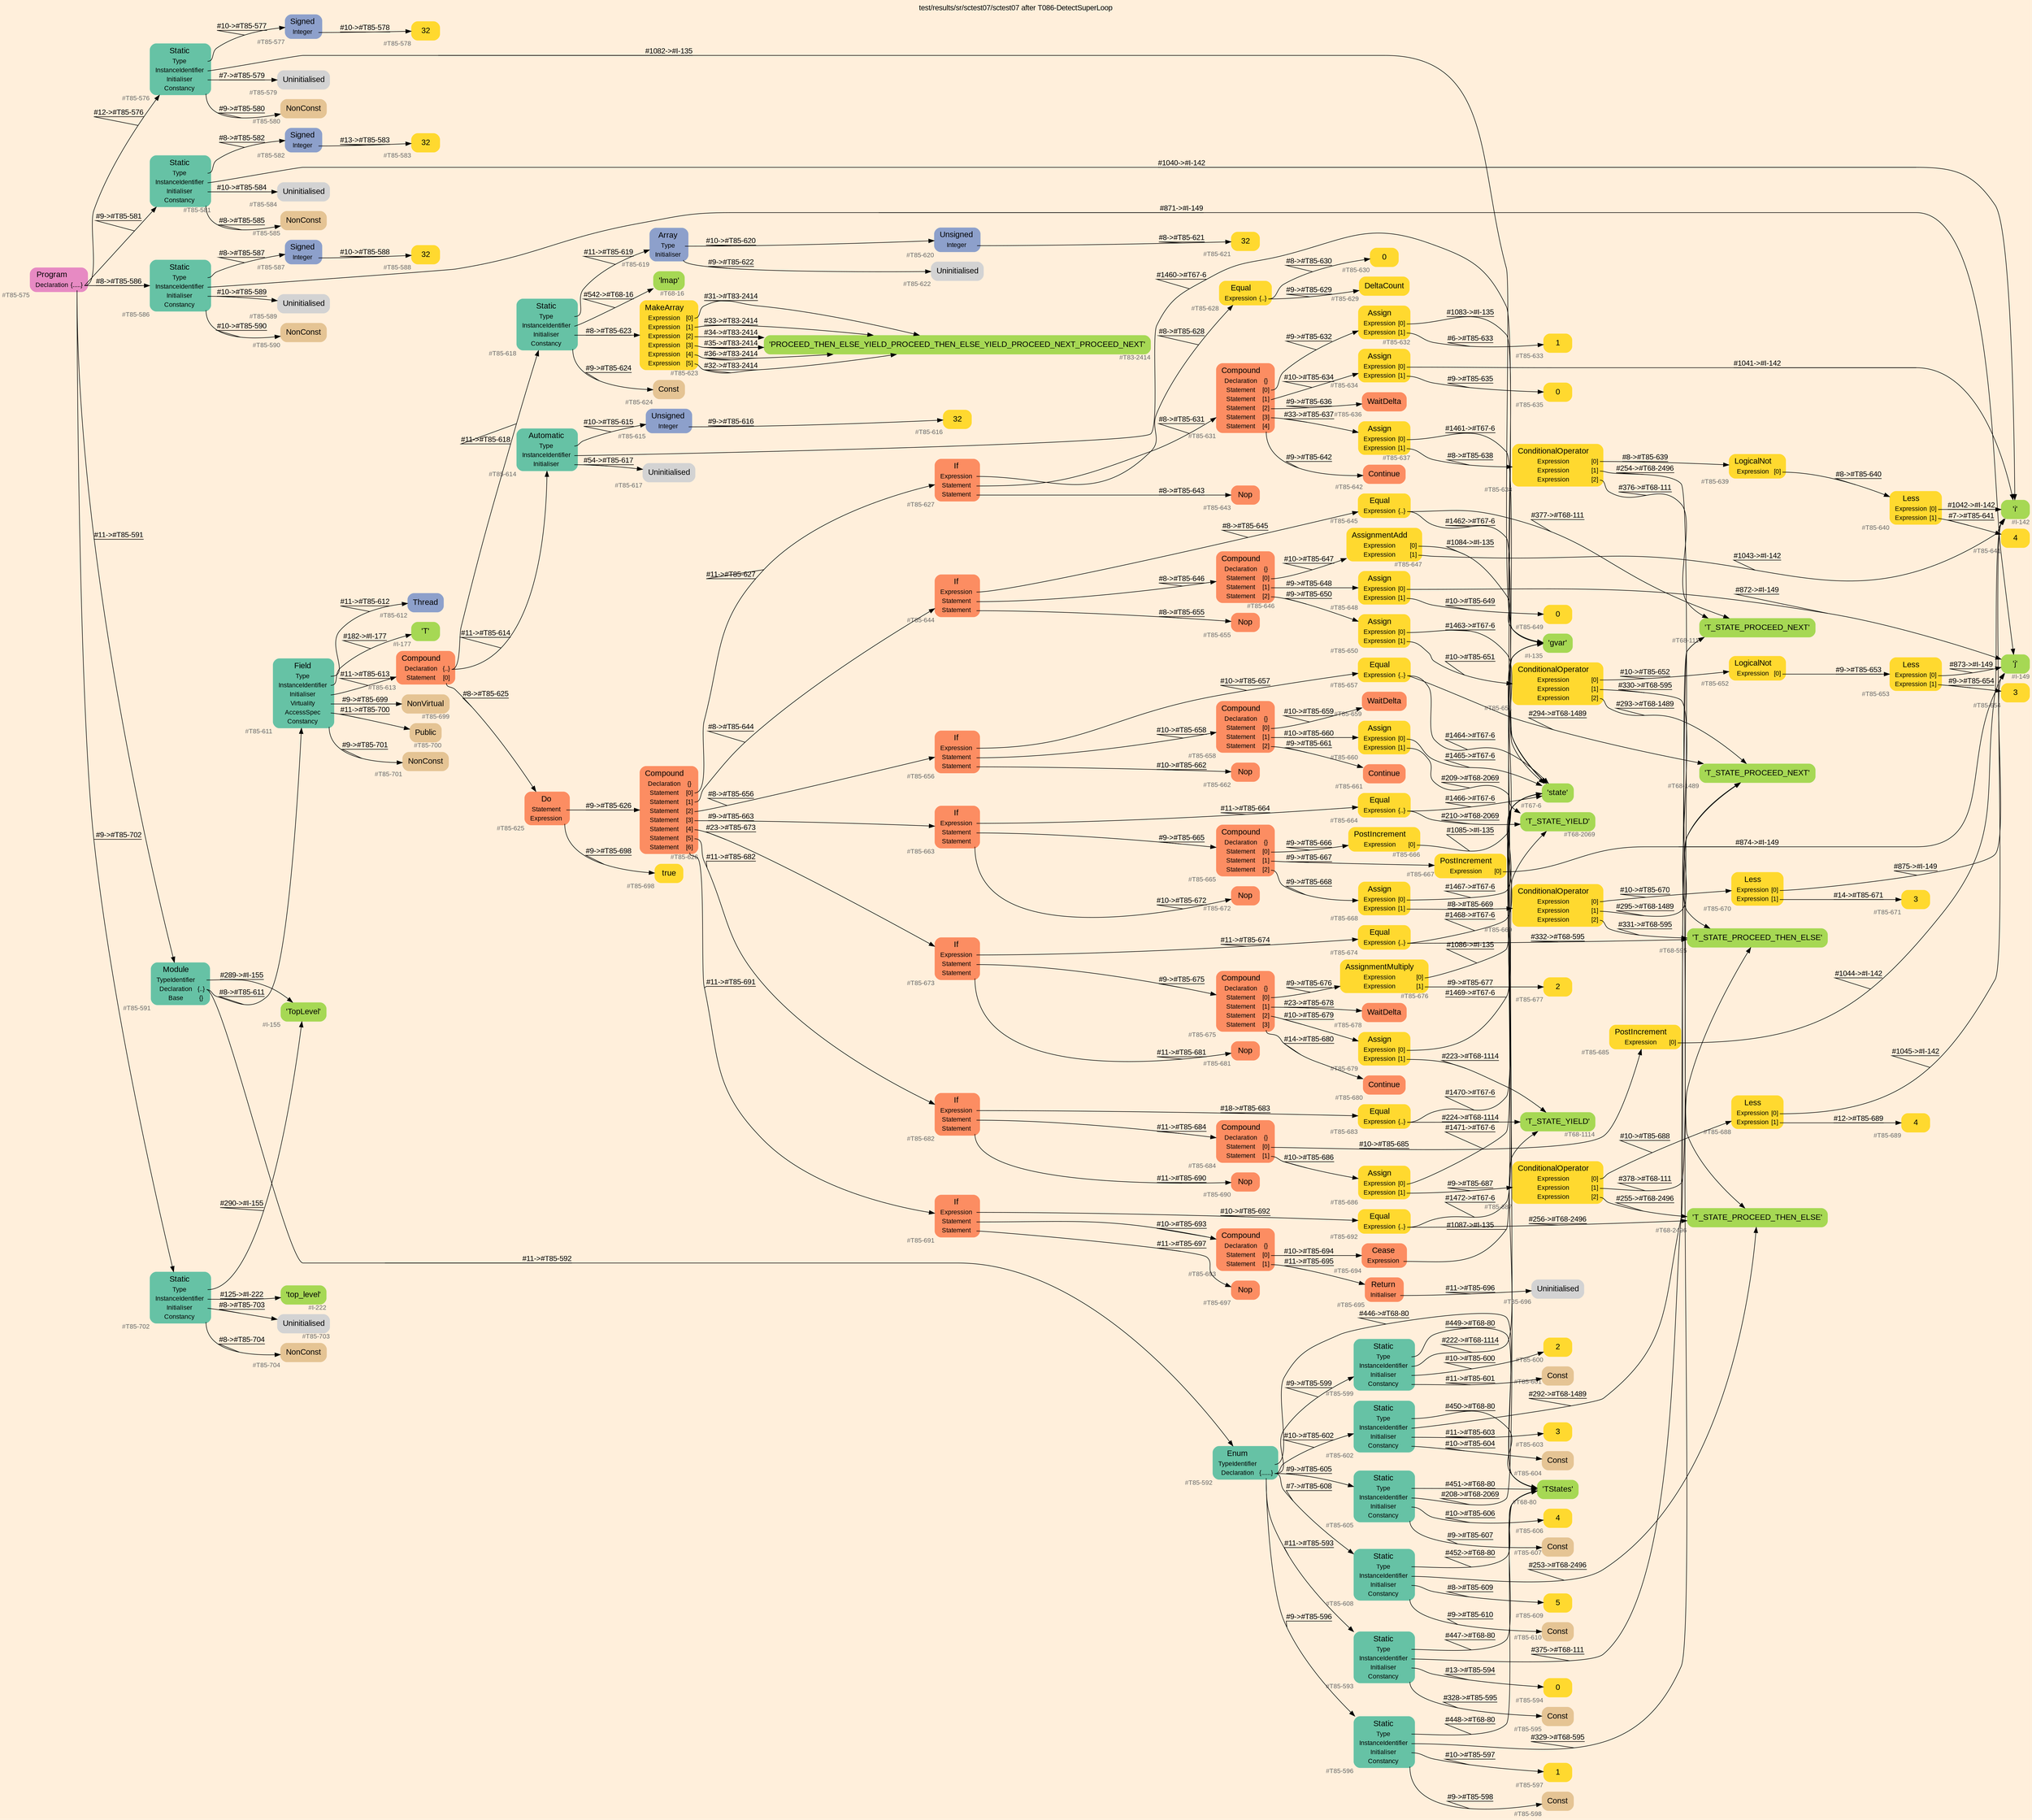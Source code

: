 digraph "test/results/sr/sctest07/sctest07 after T086-DetectSuperLoop" {
label = "test/results/sr/sctest07/sctest07 after T086-DetectSuperLoop"
labelloc = t
graph [
    rankdir = "LR"
    ranksep = 0.3
    bgcolor = antiquewhite1
    color = black
    fontcolor = black
    fontname = "Arial"
];
node [
    fontname = "Arial"
];
edge [
    fontname = "Arial"
];

// -------------------- node figure --------------------
// -------- block #T85-575 ----------
"#T85-575" [
    fillcolor = "/set28/4"
    xlabel = "#T85-575"
    fontsize = "12"
    fontcolor = grey40
    shape = "plaintext"
    label = <<TABLE BORDER="0" CELLBORDER="0" CELLSPACING="0">
     <TR><TD><FONT COLOR="black" POINT-SIZE="15">Program</FONT></TD></TR>
     <TR><TD><FONT COLOR="black" POINT-SIZE="12">Declaration</FONT></TD><TD PORT="port0"><FONT COLOR="black" POINT-SIZE="12">{.....}</FONT></TD></TR>
    </TABLE>>
    style = "rounded,filled"
];

// -------- block #T85-576 ----------
"#T85-576" [
    fillcolor = "/set28/1"
    xlabel = "#T85-576"
    fontsize = "12"
    fontcolor = grey40
    shape = "plaintext"
    label = <<TABLE BORDER="0" CELLBORDER="0" CELLSPACING="0">
     <TR><TD><FONT COLOR="black" POINT-SIZE="15">Static</FONT></TD></TR>
     <TR><TD><FONT COLOR="black" POINT-SIZE="12">Type</FONT></TD><TD PORT="port0"></TD></TR>
     <TR><TD><FONT COLOR="black" POINT-SIZE="12">InstanceIdentifier</FONT></TD><TD PORT="port1"></TD></TR>
     <TR><TD><FONT COLOR="black" POINT-SIZE="12">Initialiser</FONT></TD><TD PORT="port2"></TD></TR>
     <TR><TD><FONT COLOR="black" POINT-SIZE="12">Constancy</FONT></TD><TD PORT="port3"></TD></TR>
    </TABLE>>
    style = "rounded,filled"
];

// -------- block #T85-577 ----------
"#T85-577" [
    fillcolor = "/set28/3"
    xlabel = "#T85-577"
    fontsize = "12"
    fontcolor = grey40
    shape = "plaintext"
    label = <<TABLE BORDER="0" CELLBORDER="0" CELLSPACING="0">
     <TR><TD><FONT COLOR="black" POINT-SIZE="15">Signed</FONT></TD></TR>
     <TR><TD><FONT COLOR="black" POINT-SIZE="12">Integer</FONT></TD><TD PORT="port0"></TD></TR>
    </TABLE>>
    style = "rounded,filled"
];

// -------- block #T85-578 ----------
"#T85-578" [
    fillcolor = "/set28/6"
    xlabel = "#T85-578"
    fontsize = "12"
    fontcolor = grey40
    shape = "plaintext"
    label = <<TABLE BORDER="0" CELLBORDER="0" CELLSPACING="0">
     <TR><TD><FONT COLOR="black" POINT-SIZE="15">32</FONT></TD></TR>
    </TABLE>>
    style = "rounded,filled"
];

// -------- block #I-135 ----------
"#I-135" [
    fillcolor = "/set28/5"
    xlabel = "#I-135"
    fontsize = "12"
    fontcolor = grey40
    shape = "plaintext"
    label = <<TABLE BORDER="0" CELLBORDER="0" CELLSPACING="0">
     <TR><TD><FONT COLOR="black" POINT-SIZE="15">'gvar'</FONT></TD></TR>
    </TABLE>>
    style = "rounded,filled"
];

// -------- block #T85-579 ----------
"#T85-579" [
    xlabel = "#T85-579"
    fontsize = "12"
    fontcolor = grey40
    shape = "plaintext"
    label = <<TABLE BORDER="0" CELLBORDER="0" CELLSPACING="0">
     <TR><TD><FONT COLOR="black" POINT-SIZE="15">Uninitialised</FONT></TD></TR>
    </TABLE>>
    style = "rounded,filled"
];

// -------- block #T85-580 ----------
"#T85-580" [
    fillcolor = "/set28/7"
    xlabel = "#T85-580"
    fontsize = "12"
    fontcolor = grey40
    shape = "plaintext"
    label = <<TABLE BORDER="0" CELLBORDER="0" CELLSPACING="0">
     <TR><TD><FONT COLOR="black" POINT-SIZE="15">NonConst</FONT></TD></TR>
    </TABLE>>
    style = "rounded,filled"
];

// -------- block #T85-581 ----------
"#T85-581" [
    fillcolor = "/set28/1"
    xlabel = "#T85-581"
    fontsize = "12"
    fontcolor = grey40
    shape = "plaintext"
    label = <<TABLE BORDER="0" CELLBORDER="0" CELLSPACING="0">
     <TR><TD><FONT COLOR="black" POINT-SIZE="15">Static</FONT></TD></TR>
     <TR><TD><FONT COLOR="black" POINT-SIZE="12">Type</FONT></TD><TD PORT="port0"></TD></TR>
     <TR><TD><FONT COLOR="black" POINT-SIZE="12">InstanceIdentifier</FONT></TD><TD PORT="port1"></TD></TR>
     <TR><TD><FONT COLOR="black" POINT-SIZE="12">Initialiser</FONT></TD><TD PORT="port2"></TD></TR>
     <TR><TD><FONT COLOR="black" POINT-SIZE="12">Constancy</FONT></TD><TD PORT="port3"></TD></TR>
    </TABLE>>
    style = "rounded,filled"
];

// -------- block #T85-582 ----------
"#T85-582" [
    fillcolor = "/set28/3"
    xlabel = "#T85-582"
    fontsize = "12"
    fontcolor = grey40
    shape = "plaintext"
    label = <<TABLE BORDER="0" CELLBORDER="0" CELLSPACING="0">
     <TR><TD><FONT COLOR="black" POINT-SIZE="15">Signed</FONT></TD></TR>
     <TR><TD><FONT COLOR="black" POINT-SIZE="12">Integer</FONT></TD><TD PORT="port0"></TD></TR>
    </TABLE>>
    style = "rounded,filled"
];

// -------- block #T85-583 ----------
"#T85-583" [
    fillcolor = "/set28/6"
    xlabel = "#T85-583"
    fontsize = "12"
    fontcolor = grey40
    shape = "plaintext"
    label = <<TABLE BORDER="0" CELLBORDER="0" CELLSPACING="0">
     <TR><TD><FONT COLOR="black" POINT-SIZE="15">32</FONT></TD></TR>
    </TABLE>>
    style = "rounded,filled"
];

// -------- block #I-142 ----------
"#I-142" [
    fillcolor = "/set28/5"
    xlabel = "#I-142"
    fontsize = "12"
    fontcolor = grey40
    shape = "plaintext"
    label = <<TABLE BORDER="0" CELLBORDER="0" CELLSPACING="0">
     <TR><TD><FONT COLOR="black" POINT-SIZE="15">'i'</FONT></TD></TR>
    </TABLE>>
    style = "rounded,filled"
];

// -------- block #T85-584 ----------
"#T85-584" [
    xlabel = "#T85-584"
    fontsize = "12"
    fontcolor = grey40
    shape = "plaintext"
    label = <<TABLE BORDER="0" CELLBORDER="0" CELLSPACING="0">
     <TR><TD><FONT COLOR="black" POINT-SIZE="15">Uninitialised</FONT></TD></TR>
    </TABLE>>
    style = "rounded,filled"
];

// -------- block #T85-585 ----------
"#T85-585" [
    fillcolor = "/set28/7"
    xlabel = "#T85-585"
    fontsize = "12"
    fontcolor = grey40
    shape = "plaintext"
    label = <<TABLE BORDER="0" CELLBORDER="0" CELLSPACING="0">
     <TR><TD><FONT COLOR="black" POINT-SIZE="15">NonConst</FONT></TD></TR>
    </TABLE>>
    style = "rounded,filled"
];

// -------- block #T85-586 ----------
"#T85-586" [
    fillcolor = "/set28/1"
    xlabel = "#T85-586"
    fontsize = "12"
    fontcolor = grey40
    shape = "plaintext"
    label = <<TABLE BORDER="0" CELLBORDER="0" CELLSPACING="0">
     <TR><TD><FONT COLOR="black" POINT-SIZE="15">Static</FONT></TD></TR>
     <TR><TD><FONT COLOR="black" POINT-SIZE="12">Type</FONT></TD><TD PORT="port0"></TD></TR>
     <TR><TD><FONT COLOR="black" POINT-SIZE="12">InstanceIdentifier</FONT></TD><TD PORT="port1"></TD></TR>
     <TR><TD><FONT COLOR="black" POINT-SIZE="12">Initialiser</FONT></TD><TD PORT="port2"></TD></TR>
     <TR><TD><FONT COLOR="black" POINT-SIZE="12">Constancy</FONT></TD><TD PORT="port3"></TD></TR>
    </TABLE>>
    style = "rounded,filled"
];

// -------- block #T85-587 ----------
"#T85-587" [
    fillcolor = "/set28/3"
    xlabel = "#T85-587"
    fontsize = "12"
    fontcolor = grey40
    shape = "plaintext"
    label = <<TABLE BORDER="0" CELLBORDER="0" CELLSPACING="0">
     <TR><TD><FONT COLOR="black" POINT-SIZE="15">Signed</FONT></TD></TR>
     <TR><TD><FONT COLOR="black" POINT-SIZE="12">Integer</FONT></TD><TD PORT="port0"></TD></TR>
    </TABLE>>
    style = "rounded,filled"
];

// -------- block #T85-588 ----------
"#T85-588" [
    fillcolor = "/set28/6"
    xlabel = "#T85-588"
    fontsize = "12"
    fontcolor = grey40
    shape = "plaintext"
    label = <<TABLE BORDER="0" CELLBORDER="0" CELLSPACING="0">
     <TR><TD><FONT COLOR="black" POINT-SIZE="15">32</FONT></TD></TR>
    </TABLE>>
    style = "rounded,filled"
];

// -------- block #I-149 ----------
"#I-149" [
    fillcolor = "/set28/5"
    xlabel = "#I-149"
    fontsize = "12"
    fontcolor = grey40
    shape = "plaintext"
    label = <<TABLE BORDER="0" CELLBORDER="0" CELLSPACING="0">
     <TR><TD><FONT COLOR="black" POINT-SIZE="15">'j'</FONT></TD></TR>
    </TABLE>>
    style = "rounded,filled"
];

// -------- block #T85-589 ----------
"#T85-589" [
    xlabel = "#T85-589"
    fontsize = "12"
    fontcolor = grey40
    shape = "plaintext"
    label = <<TABLE BORDER="0" CELLBORDER="0" CELLSPACING="0">
     <TR><TD><FONT COLOR="black" POINT-SIZE="15">Uninitialised</FONT></TD></TR>
    </TABLE>>
    style = "rounded,filled"
];

// -------- block #T85-590 ----------
"#T85-590" [
    fillcolor = "/set28/7"
    xlabel = "#T85-590"
    fontsize = "12"
    fontcolor = grey40
    shape = "plaintext"
    label = <<TABLE BORDER="0" CELLBORDER="0" CELLSPACING="0">
     <TR><TD><FONT COLOR="black" POINT-SIZE="15">NonConst</FONT></TD></TR>
    </TABLE>>
    style = "rounded,filled"
];

// -------- block #T85-591 ----------
"#T85-591" [
    fillcolor = "/set28/1"
    xlabel = "#T85-591"
    fontsize = "12"
    fontcolor = grey40
    shape = "plaintext"
    label = <<TABLE BORDER="0" CELLBORDER="0" CELLSPACING="0">
     <TR><TD><FONT COLOR="black" POINT-SIZE="15">Module</FONT></TD></TR>
     <TR><TD><FONT COLOR="black" POINT-SIZE="12">TypeIdentifier</FONT></TD><TD PORT="port0"></TD></TR>
     <TR><TD><FONT COLOR="black" POINT-SIZE="12">Declaration</FONT></TD><TD PORT="port1"><FONT COLOR="black" POINT-SIZE="12">{..}</FONT></TD></TR>
     <TR><TD><FONT COLOR="black" POINT-SIZE="12">Base</FONT></TD><TD PORT="port2"><FONT COLOR="black" POINT-SIZE="12">{}</FONT></TD></TR>
    </TABLE>>
    style = "rounded,filled"
];

// -------- block #I-155 ----------
"#I-155" [
    fillcolor = "/set28/5"
    xlabel = "#I-155"
    fontsize = "12"
    fontcolor = grey40
    shape = "plaintext"
    label = <<TABLE BORDER="0" CELLBORDER="0" CELLSPACING="0">
     <TR><TD><FONT COLOR="black" POINT-SIZE="15">'TopLevel'</FONT></TD></TR>
    </TABLE>>
    style = "rounded,filled"
];

// -------- block #T85-592 ----------
"#T85-592" [
    fillcolor = "/set28/1"
    xlabel = "#T85-592"
    fontsize = "12"
    fontcolor = grey40
    shape = "plaintext"
    label = <<TABLE BORDER="0" CELLBORDER="0" CELLSPACING="0">
     <TR><TD><FONT COLOR="black" POINT-SIZE="15">Enum</FONT></TD></TR>
     <TR><TD><FONT COLOR="black" POINT-SIZE="12">TypeIdentifier</FONT></TD><TD PORT="port0"></TD></TR>
     <TR><TD><FONT COLOR="black" POINT-SIZE="12">Declaration</FONT></TD><TD PORT="port1"><FONT COLOR="black" POINT-SIZE="12">{......}</FONT></TD></TR>
    </TABLE>>
    style = "rounded,filled"
];

// -------- block #T68-80 ----------
"#T68-80" [
    fillcolor = "/set28/5"
    xlabel = "#T68-80"
    fontsize = "12"
    fontcolor = grey40
    shape = "plaintext"
    label = <<TABLE BORDER="0" CELLBORDER="0" CELLSPACING="0">
     <TR><TD><FONT COLOR="black" POINT-SIZE="15">'TStates'</FONT></TD></TR>
    </TABLE>>
    style = "rounded,filled"
];

// -------- block #T85-593 ----------
"#T85-593" [
    fillcolor = "/set28/1"
    xlabel = "#T85-593"
    fontsize = "12"
    fontcolor = grey40
    shape = "plaintext"
    label = <<TABLE BORDER="0" CELLBORDER="0" CELLSPACING="0">
     <TR><TD><FONT COLOR="black" POINT-SIZE="15">Static</FONT></TD></TR>
     <TR><TD><FONT COLOR="black" POINT-SIZE="12">Type</FONT></TD><TD PORT="port0"></TD></TR>
     <TR><TD><FONT COLOR="black" POINT-SIZE="12">InstanceIdentifier</FONT></TD><TD PORT="port1"></TD></TR>
     <TR><TD><FONT COLOR="black" POINT-SIZE="12">Initialiser</FONT></TD><TD PORT="port2"></TD></TR>
     <TR><TD><FONT COLOR="black" POINT-SIZE="12">Constancy</FONT></TD><TD PORT="port3"></TD></TR>
    </TABLE>>
    style = "rounded,filled"
];

// -------- block #T68-111 ----------
"#T68-111" [
    fillcolor = "/set28/5"
    xlabel = "#T68-111"
    fontsize = "12"
    fontcolor = grey40
    shape = "plaintext"
    label = <<TABLE BORDER="0" CELLBORDER="0" CELLSPACING="0">
     <TR><TD><FONT COLOR="black" POINT-SIZE="15">'T_STATE_PROCEED_NEXT'</FONT></TD></TR>
    </TABLE>>
    style = "rounded,filled"
];

// -------- block #T85-594 ----------
"#T85-594" [
    fillcolor = "/set28/6"
    xlabel = "#T85-594"
    fontsize = "12"
    fontcolor = grey40
    shape = "plaintext"
    label = <<TABLE BORDER="0" CELLBORDER="0" CELLSPACING="0">
     <TR><TD><FONT COLOR="black" POINT-SIZE="15">0</FONT></TD></TR>
    </TABLE>>
    style = "rounded,filled"
];

// -------- block #T85-595 ----------
"#T85-595" [
    fillcolor = "/set28/7"
    xlabel = "#T85-595"
    fontsize = "12"
    fontcolor = grey40
    shape = "plaintext"
    label = <<TABLE BORDER="0" CELLBORDER="0" CELLSPACING="0">
     <TR><TD><FONT COLOR="black" POINT-SIZE="15">Const</FONT></TD></TR>
    </TABLE>>
    style = "rounded,filled"
];

// -------- block #T85-596 ----------
"#T85-596" [
    fillcolor = "/set28/1"
    xlabel = "#T85-596"
    fontsize = "12"
    fontcolor = grey40
    shape = "plaintext"
    label = <<TABLE BORDER="0" CELLBORDER="0" CELLSPACING="0">
     <TR><TD><FONT COLOR="black" POINT-SIZE="15">Static</FONT></TD></TR>
     <TR><TD><FONT COLOR="black" POINT-SIZE="12">Type</FONT></TD><TD PORT="port0"></TD></TR>
     <TR><TD><FONT COLOR="black" POINT-SIZE="12">InstanceIdentifier</FONT></TD><TD PORT="port1"></TD></TR>
     <TR><TD><FONT COLOR="black" POINT-SIZE="12">Initialiser</FONT></TD><TD PORT="port2"></TD></TR>
     <TR><TD><FONT COLOR="black" POINT-SIZE="12">Constancy</FONT></TD><TD PORT="port3"></TD></TR>
    </TABLE>>
    style = "rounded,filled"
];

// -------- block #T68-595 ----------
"#T68-595" [
    fillcolor = "/set28/5"
    xlabel = "#T68-595"
    fontsize = "12"
    fontcolor = grey40
    shape = "plaintext"
    label = <<TABLE BORDER="0" CELLBORDER="0" CELLSPACING="0">
     <TR><TD><FONT COLOR="black" POINT-SIZE="15">'T_STATE_PROCEED_THEN_ELSE'</FONT></TD></TR>
    </TABLE>>
    style = "rounded,filled"
];

// -------- block #T85-597 ----------
"#T85-597" [
    fillcolor = "/set28/6"
    xlabel = "#T85-597"
    fontsize = "12"
    fontcolor = grey40
    shape = "plaintext"
    label = <<TABLE BORDER="0" CELLBORDER="0" CELLSPACING="0">
     <TR><TD><FONT COLOR="black" POINT-SIZE="15">1</FONT></TD></TR>
    </TABLE>>
    style = "rounded,filled"
];

// -------- block #T85-598 ----------
"#T85-598" [
    fillcolor = "/set28/7"
    xlabel = "#T85-598"
    fontsize = "12"
    fontcolor = grey40
    shape = "plaintext"
    label = <<TABLE BORDER="0" CELLBORDER="0" CELLSPACING="0">
     <TR><TD><FONT COLOR="black" POINT-SIZE="15">Const</FONT></TD></TR>
    </TABLE>>
    style = "rounded,filled"
];

// -------- block #T85-599 ----------
"#T85-599" [
    fillcolor = "/set28/1"
    xlabel = "#T85-599"
    fontsize = "12"
    fontcolor = grey40
    shape = "plaintext"
    label = <<TABLE BORDER="0" CELLBORDER="0" CELLSPACING="0">
     <TR><TD><FONT COLOR="black" POINT-SIZE="15">Static</FONT></TD></TR>
     <TR><TD><FONT COLOR="black" POINT-SIZE="12">Type</FONT></TD><TD PORT="port0"></TD></TR>
     <TR><TD><FONT COLOR="black" POINT-SIZE="12">InstanceIdentifier</FONT></TD><TD PORT="port1"></TD></TR>
     <TR><TD><FONT COLOR="black" POINT-SIZE="12">Initialiser</FONT></TD><TD PORT="port2"></TD></TR>
     <TR><TD><FONT COLOR="black" POINT-SIZE="12">Constancy</FONT></TD><TD PORT="port3"></TD></TR>
    </TABLE>>
    style = "rounded,filled"
];

// -------- block #T68-1114 ----------
"#T68-1114" [
    fillcolor = "/set28/5"
    xlabel = "#T68-1114"
    fontsize = "12"
    fontcolor = grey40
    shape = "plaintext"
    label = <<TABLE BORDER="0" CELLBORDER="0" CELLSPACING="0">
     <TR><TD><FONT COLOR="black" POINT-SIZE="15">'T_STATE_YIELD'</FONT></TD></TR>
    </TABLE>>
    style = "rounded,filled"
];

// -------- block #T85-600 ----------
"#T85-600" [
    fillcolor = "/set28/6"
    xlabel = "#T85-600"
    fontsize = "12"
    fontcolor = grey40
    shape = "plaintext"
    label = <<TABLE BORDER="0" CELLBORDER="0" CELLSPACING="0">
     <TR><TD><FONT COLOR="black" POINT-SIZE="15">2</FONT></TD></TR>
    </TABLE>>
    style = "rounded,filled"
];

// -------- block #T85-601 ----------
"#T85-601" [
    fillcolor = "/set28/7"
    xlabel = "#T85-601"
    fontsize = "12"
    fontcolor = grey40
    shape = "plaintext"
    label = <<TABLE BORDER="0" CELLBORDER="0" CELLSPACING="0">
     <TR><TD><FONT COLOR="black" POINT-SIZE="15">Const</FONT></TD></TR>
    </TABLE>>
    style = "rounded,filled"
];

// -------- block #T85-602 ----------
"#T85-602" [
    fillcolor = "/set28/1"
    xlabel = "#T85-602"
    fontsize = "12"
    fontcolor = grey40
    shape = "plaintext"
    label = <<TABLE BORDER="0" CELLBORDER="0" CELLSPACING="0">
     <TR><TD><FONT COLOR="black" POINT-SIZE="15">Static</FONT></TD></TR>
     <TR><TD><FONT COLOR="black" POINT-SIZE="12">Type</FONT></TD><TD PORT="port0"></TD></TR>
     <TR><TD><FONT COLOR="black" POINT-SIZE="12">InstanceIdentifier</FONT></TD><TD PORT="port1"></TD></TR>
     <TR><TD><FONT COLOR="black" POINT-SIZE="12">Initialiser</FONT></TD><TD PORT="port2"></TD></TR>
     <TR><TD><FONT COLOR="black" POINT-SIZE="12">Constancy</FONT></TD><TD PORT="port3"></TD></TR>
    </TABLE>>
    style = "rounded,filled"
];

// -------- block #T68-1489 ----------
"#T68-1489" [
    fillcolor = "/set28/5"
    xlabel = "#T68-1489"
    fontsize = "12"
    fontcolor = grey40
    shape = "plaintext"
    label = <<TABLE BORDER="0" CELLBORDER="0" CELLSPACING="0">
     <TR><TD><FONT COLOR="black" POINT-SIZE="15">'T_STATE_PROCEED_NEXT'</FONT></TD></TR>
    </TABLE>>
    style = "rounded,filled"
];

// -------- block #T85-603 ----------
"#T85-603" [
    fillcolor = "/set28/6"
    xlabel = "#T85-603"
    fontsize = "12"
    fontcolor = grey40
    shape = "plaintext"
    label = <<TABLE BORDER="0" CELLBORDER="0" CELLSPACING="0">
     <TR><TD><FONT COLOR="black" POINT-SIZE="15">3</FONT></TD></TR>
    </TABLE>>
    style = "rounded,filled"
];

// -------- block #T85-604 ----------
"#T85-604" [
    fillcolor = "/set28/7"
    xlabel = "#T85-604"
    fontsize = "12"
    fontcolor = grey40
    shape = "plaintext"
    label = <<TABLE BORDER="0" CELLBORDER="0" CELLSPACING="0">
     <TR><TD><FONT COLOR="black" POINT-SIZE="15">Const</FONT></TD></TR>
    </TABLE>>
    style = "rounded,filled"
];

// -------- block #T85-605 ----------
"#T85-605" [
    fillcolor = "/set28/1"
    xlabel = "#T85-605"
    fontsize = "12"
    fontcolor = grey40
    shape = "plaintext"
    label = <<TABLE BORDER="0" CELLBORDER="0" CELLSPACING="0">
     <TR><TD><FONT COLOR="black" POINT-SIZE="15">Static</FONT></TD></TR>
     <TR><TD><FONT COLOR="black" POINT-SIZE="12">Type</FONT></TD><TD PORT="port0"></TD></TR>
     <TR><TD><FONT COLOR="black" POINT-SIZE="12">InstanceIdentifier</FONT></TD><TD PORT="port1"></TD></TR>
     <TR><TD><FONT COLOR="black" POINT-SIZE="12">Initialiser</FONT></TD><TD PORT="port2"></TD></TR>
     <TR><TD><FONT COLOR="black" POINT-SIZE="12">Constancy</FONT></TD><TD PORT="port3"></TD></TR>
    </TABLE>>
    style = "rounded,filled"
];

// -------- block #T68-2069 ----------
"#T68-2069" [
    fillcolor = "/set28/5"
    xlabel = "#T68-2069"
    fontsize = "12"
    fontcolor = grey40
    shape = "plaintext"
    label = <<TABLE BORDER="0" CELLBORDER="0" CELLSPACING="0">
     <TR><TD><FONT COLOR="black" POINT-SIZE="15">'T_STATE_YIELD'</FONT></TD></TR>
    </TABLE>>
    style = "rounded,filled"
];

// -------- block #T85-606 ----------
"#T85-606" [
    fillcolor = "/set28/6"
    xlabel = "#T85-606"
    fontsize = "12"
    fontcolor = grey40
    shape = "plaintext"
    label = <<TABLE BORDER="0" CELLBORDER="0" CELLSPACING="0">
     <TR><TD><FONT COLOR="black" POINT-SIZE="15">4</FONT></TD></TR>
    </TABLE>>
    style = "rounded,filled"
];

// -------- block #T85-607 ----------
"#T85-607" [
    fillcolor = "/set28/7"
    xlabel = "#T85-607"
    fontsize = "12"
    fontcolor = grey40
    shape = "plaintext"
    label = <<TABLE BORDER="0" CELLBORDER="0" CELLSPACING="0">
     <TR><TD><FONT COLOR="black" POINT-SIZE="15">Const</FONT></TD></TR>
    </TABLE>>
    style = "rounded,filled"
];

// -------- block #T85-608 ----------
"#T85-608" [
    fillcolor = "/set28/1"
    xlabel = "#T85-608"
    fontsize = "12"
    fontcolor = grey40
    shape = "plaintext"
    label = <<TABLE BORDER="0" CELLBORDER="0" CELLSPACING="0">
     <TR><TD><FONT COLOR="black" POINT-SIZE="15">Static</FONT></TD></TR>
     <TR><TD><FONT COLOR="black" POINT-SIZE="12">Type</FONT></TD><TD PORT="port0"></TD></TR>
     <TR><TD><FONT COLOR="black" POINT-SIZE="12">InstanceIdentifier</FONT></TD><TD PORT="port1"></TD></TR>
     <TR><TD><FONT COLOR="black" POINT-SIZE="12">Initialiser</FONT></TD><TD PORT="port2"></TD></TR>
     <TR><TD><FONT COLOR="black" POINT-SIZE="12">Constancy</FONT></TD><TD PORT="port3"></TD></TR>
    </TABLE>>
    style = "rounded,filled"
];

// -------- block #T68-2496 ----------
"#T68-2496" [
    fillcolor = "/set28/5"
    xlabel = "#T68-2496"
    fontsize = "12"
    fontcolor = grey40
    shape = "plaintext"
    label = <<TABLE BORDER="0" CELLBORDER="0" CELLSPACING="0">
     <TR><TD><FONT COLOR="black" POINT-SIZE="15">'T_STATE_PROCEED_THEN_ELSE'</FONT></TD></TR>
    </TABLE>>
    style = "rounded,filled"
];

// -------- block #T85-609 ----------
"#T85-609" [
    fillcolor = "/set28/6"
    xlabel = "#T85-609"
    fontsize = "12"
    fontcolor = grey40
    shape = "plaintext"
    label = <<TABLE BORDER="0" CELLBORDER="0" CELLSPACING="0">
     <TR><TD><FONT COLOR="black" POINT-SIZE="15">5</FONT></TD></TR>
    </TABLE>>
    style = "rounded,filled"
];

// -------- block #T85-610 ----------
"#T85-610" [
    fillcolor = "/set28/7"
    xlabel = "#T85-610"
    fontsize = "12"
    fontcolor = grey40
    shape = "plaintext"
    label = <<TABLE BORDER="0" CELLBORDER="0" CELLSPACING="0">
     <TR><TD><FONT COLOR="black" POINT-SIZE="15">Const</FONT></TD></TR>
    </TABLE>>
    style = "rounded,filled"
];

// -------- block #T85-611 ----------
"#T85-611" [
    fillcolor = "/set28/1"
    xlabel = "#T85-611"
    fontsize = "12"
    fontcolor = grey40
    shape = "plaintext"
    label = <<TABLE BORDER="0" CELLBORDER="0" CELLSPACING="0">
     <TR><TD><FONT COLOR="black" POINT-SIZE="15">Field</FONT></TD></TR>
     <TR><TD><FONT COLOR="black" POINT-SIZE="12">Type</FONT></TD><TD PORT="port0"></TD></TR>
     <TR><TD><FONT COLOR="black" POINT-SIZE="12">InstanceIdentifier</FONT></TD><TD PORT="port1"></TD></TR>
     <TR><TD><FONT COLOR="black" POINT-SIZE="12">Initialiser</FONT></TD><TD PORT="port2"></TD></TR>
     <TR><TD><FONT COLOR="black" POINT-SIZE="12">Virtuality</FONT></TD><TD PORT="port3"></TD></TR>
     <TR><TD><FONT COLOR="black" POINT-SIZE="12">AccessSpec</FONT></TD><TD PORT="port4"></TD></TR>
     <TR><TD><FONT COLOR="black" POINT-SIZE="12">Constancy</FONT></TD><TD PORT="port5"></TD></TR>
    </TABLE>>
    style = "rounded,filled"
];

// -------- block #T85-612 ----------
"#T85-612" [
    fillcolor = "/set28/3"
    xlabel = "#T85-612"
    fontsize = "12"
    fontcolor = grey40
    shape = "plaintext"
    label = <<TABLE BORDER="0" CELLBORDER="0" CELLSPACING="0">
     <TR><TD><FONT COLOR="black" POINT-SIZE="15">Thread</FONT></TD></TR>
    </TABLE>>
    style = "rounded,filled"
];

// -------- block #I-177 ----------
"#I-177" [
    fillcolor = "/set28/5"
    xlabel = "#I-177"
    fontsize = "12"
    fontcolor = grey40
    shape = "plaintext"
    label = <<TABLE BORDER="0" CELLBORDER="0" CELLSPACING="0">
     <TR><TD><FONT COLOR="black" POINT-SIZE="15">'T'</FONT></TD></TR>
    </TABLE>>
    style = "rounded,filled"
];

// -------- block #T85-613 ----------
"#T85-613" [
    fillcolor = "/set28/2"
    xlabel = "#T85-613"
    fontsize = "12"
    fontcolor = grey40
    shape = "plaintext"
    label = <<TABLE BORDER="0" CELLBORDER="0" CELLSPACING="0">
     <TR><TD><FONT COLOR="black" POINT-SIZE="15">Compound</FONT></TD></TR>
     <TR><TD><FONT COLOR="black" POINT-SIZE="12">Declaration</FONT></TD><TD PORT="port0"><FONT COLOR="black" POINT-SIZE="12">{..}</FONT></TD></TR>
     <TR><TD><FONT COLOR="black" POINT-SIZE="12">Statement</FONT></TD><TD PORT="port1"><FONT COLOR="black" POINT-SIZE="12">[0]</FONT></TD></TR>
    </TABLE>>
    style = "rounded,filled"
];

// -------- block #T85-614 ----------
"#T85-614" [
    fillcolor = "/set28/1"
    xlabel = "#T85-614"
    fontsize = "12"
    fontcolor = grey40
    shape = "plaintext"
    label = <<TABLE BORDER="0" CELLBORDER="0" CELLSPACING="0">
     <TR><TD><FONT COLOR="black" POINT-SIZE="15">Automatic</FONT></TD></TR>
     <TR><TD><FONT COLOR="black" POINT-SIZE="12">Type</FONT></TD><TD PORT="port0"></TD></TR>
     <TR><TD><FONT COLOR="black" POINT-SIZE="12">InstanceIdentifier</FONT></TD><TD PORT="port1"></TD></TR>
     <TR><TD><FONT COLOR="black" POINT-SIZE="12">Initialiser</FONT></TD><TD PORT="port2"></TD></TR>
    </TABLE>>
    style = "rounded,filled"
];

// -------- block #T85-615 ----------
"#T85-615" [
    fillcolor = "/set28/3"
    xlabel = "#T85-615"
    fontsize = "12"
    fontcolor = grey40
    shape = "plaintext"
    label = <<TABLE BORDER="0" CELLBORDER="0" CELLSPACING="0">
     <TR><TD><FONT COLOR="black" POINT-SIZE="15">Unsigned</FONT></TD></TR>
     <TR><TD><FONT COLOR="black" POINT-SIZE="12">Integer</FONT></TD><TD PORT="port0"></TD></TR>
    </TABLE>>
    style = "rounded,filled"
];

// -------- block #T85-616 ----------
"#T85-616" [
    fillcolor = "/set28/6"
    xlabel = "#T85-616"
    fontsize = "12"
    fontcolor = grey40
    shape = "plaintext"
    label = <<TABLE BORDER="0" CELLBORDER="0" CELLSPACING="0">
     <TR><TD><FONT COLOR="black" POINT-SIZE="15">32</FONT></TD></TR>
    </TABLE>>
    style = "rounded,filled"
];

// -------- block #T67-6 ----------
"#T67-6" [
    fillcolor = "/set28/5"
    xlabel = "#T67-6"
    fontsize = "12"
    fontcolor = grey40
    shape = "plaintext"
    label = <<TABLE BORDER="0" CELLBORDER="0" CELLSPACING="0">
     <TR><TD><FONT COLOR="black" POINT-SIZE="15">'state'</FONT></TD></TR>
    </TABLE>>
    style = "rounded,filled"
];

// -------- block #T85-617 ----------
"#T85-617" [
    xlabel = "#T85-617"
    fontsize = "12"
    fontcolor = grey40
    shape = "plaintext"
    label = <<TABLE BORDER="0" CELLBORDER="0" CELLSPACING="0">
     <TR><TD><FONT COLOR="black" POINT-SIZE="15">Uninitialised</FONT></TD></TR>
    </TABLE>>
    style = "rounded,filled"
];

// -------- block #T85-618 ----------
"#T85-618" [
    fillcolor = "/set28/1"
    xlabel = "#T85-618"
    fontsize = "12"
    fontcolor = grey40
    shape = "plaintext"
    label = <<TABLE BORDER="0" CELLBORDER="0" CELLSPACING="0">
     <TR><TD><FONT COLOR="black" POINT-SIZE="15">Static</FONT></TD></TR>
     <TR><TD><FONT COLOR="black" POINT-SIZE="12">Type</FONT></TD><TD PORT="port0"></TD></TR>
     <TR><TD><FONT COLOR="black" POINT-SIZE="12">InstanceIdentifier</FONT></TD><TD PORT="port1"></TD></TR>
     <TR><TD><FONT COLOR="black" POINT-SIZE="12">Initialiser</FONT></TD><TD PORT="port2"></TD></TR>
     <TR><TD><FONT COLOR="black" POINT-SIZE="12">Constancy</FONT></TD><TD PORT="port3"></TD></TR>
    </TABLE>>
    style = "rounded,filled"
];

// -------- block #T85-619 ----------
"#T85-619" [
    fillcolor = "/set28/3"
    xlabel = "#T85-619"
    fontsize = "12"
    fontcolor = grey40
    shape = "plaintext"
    label = <<TABLE BORDER="0" CELLBORDER="0" CELLSPACING="0">
     <TR><TD><FONT COLOR="black" POINT-SIZE="15">Array</FONT></TD></TR>
     <TR><TD><FONT COLOR="black" POINT-SIZE="12">Type</FONT></TD><TD PORT="port0"></TD></TR>
     <TR><TD><FONT COLOR="black" POINT-SIZE="12">Initialiser</FONT></TD><TD PORT="port1"></TD></TR>
    </TABLE>>
    style = "rounded,filled"
];

// -------- block #T85-620 ----------
"#T85-620" [
    fillcolor = "/set28/3"
    xlabel = "#T85-620"
    fontsize = "12"
    fontcolor = grey40
    shape = "plaintext"
    label = <<TABLE BORDER="0" CELLBORDER="0" CELLSPACING="0">
     <TR><TD><FONT COLOR="black" POINT-SIZE="15">Unsigned</FONT></TD></TR>
     <TR><TD><FONT COLOR="black" POINT-SIZE="12">Integer</FONT></TD><TD PORT="port0"></TD></TR>
    </TABLE>>
    style = "rounded,filled"
];

// -------- block #T85-621 ----------
"#T85-621" [
    fillcolor = "/set28/6"
    xlabel = "#T85-621"
    fontsize = "12"
    fontcolor = grey40
    shape = "plaintext"
    label = <<TABLE BORDER="0" CELLBORDER="0" CELLSPACING="0">
     <TR><TD><FONT COLOR="black" POINT-SIZE="15">32</FONT></TD></TR>
    </TABLE>>
    style = "rounded,filled"
];

// -------- block #T85-622 ----------
"#T85-622" [
    xlabel = "#T85-622"
    fontsize = "12"
    fontcolor = grey40
    shape = "plaintext"
    label = <<TABLE BORDER="0" CELLBORDER="0" CELLSPACING="0">
     <TR><TD><FONT COLOR="black" POINT-SIZE="15">Uninitialised</FONT></TD></TR>
    </TABLE>>
    style = "rounded,filled"
];

// -------- block #T68-16 ----------
"#T68-16" [
    fillcolor = "/set28/5"
    xlabel = "#T68-16"
    fontsize = "12"
    fontcolor = grey40
    shape = "plaintext"
    label = <<TABLE BORDER="0" CELLBORDER="0" CELLSPACING="0">
     <TR><TD><FONT COLOR="black" POINT-SIZE="15">'lmap'</FONT></TD></TR>
    </TABLE>>
    style = "rounded,filled"
];

// -------- block #T85-623 ----------
"#T85-623" [
    fillcolor = "/set28/6"
    xlabel = "#T85-623"
    fontsize = "12"
    fontcolor = grey40
    shape = "plaintext"
    label = <<TABLE BORDER="0" CELLBORDER="0" CELLSPACING="0">
     <TR><TD><FONT COLOR="black" POINT-SIZE="15">MakeArray</FONT></TD></TR>
     <TR><TD><FONT COLOR="black" POINT-SIZE="12">Expression</FONT></TD><TD PORT="port0"><FONT COLOR="black" POINT-SIZE="12">[0]</FONT></TD></TR>
     <TR><TD><FONT COLOR="black" POINT-SIZE="12">Expression</FONT></TD><TD PORT="port1"><FONT COLOR="black" POINT-SIZE="12">[1]</FONT></TD></TR>
     <TR><TD><FONT COLOR="black" POINT-SIZE="12">Expression</FONT></TD><TD PORT="port2"><FONT COLOR="black" POINT-SIZE="12">[2]</FONT></TD></TR>
     <TR><TD><FONT COLOR="black" POINT-SIZE="12">Expression</FONT></TD><TD PORT="port3"><FONT COLOR="black" POINT-SIZE="12">[3]</FONT></TD></TR>
     <TR><TD><FONT COLOR="black" POINT-SIZE="12">Expression</FONT></TD><TD PORT="port4"><FONT COLOR="black" POINT-SIZE="12">[4]</FONT></TD></TR>
     <TR><TD><FONT COLOR="black" POINT-SIZE="12">Expression</FONT></TD><TD PORT="port5"><FONT COLOR="black" POINT-SIZE="12">[5]</FONT></TD></TR>
    </TABLE>>
    style = "rounded,filled"
];

// -------- block #T83-2414 ----------
"#T83-2414" [
    fillcolor = "/set28/5"
    xlabel = "#T83-2414"
    fontsize = "12"
    fontcolor = grey40
    shape = "plaintext"
    label = <<TABLE BORDER="0" CELLBORDER="0" CELLSPACING="0">
     <TR><TD><FONT COLOR="black" POINT-SIZE="15">'PROCEED_THEN_ELSE_YIELD_PROCEED_THEN_ELSE_YIELD_PROCEED_NEXT_PROCEED_NEXT'</FONT></TD></TR>
    </TABLE>>
    style = "rounded,filled"
];

// -------- block #T85-624 ----------
"#T85-624" [
    fillcolor = "/set28/7"
    xlabel = "#T85-624"
    fontsize = "12"
    fontcolor = grey40
    shape = "plaintext"
    label = <<TABLE BORDER="0" CELLBORDER="0" CELLSPACING="0">
     <TR><TD><FONT COLOR="black" POINT-SIZE="15">Const</FONT></TD></TR>
    </TABLE>>
    style = "rounded,filled"
];

// -------- block #T85-625 ----------
"#T85-625" [
    fillcolor = "/set28/2"
    xlabel = "#T85-625"
    fontsize = "12"
    fontcolor = grey40
    shape = "plaintext"
    label = <<TABLE BORDER="0" CELLBORDER="0" CELLSPACING="0">
     <TR><TD><FONT COLOR="black" POINT-SIZE="15">Do</FONT></TD></TR>
     <TR><TD><FONT COLOR="black" POINT-SIZE="12">Statement</FONT></TD><TD PORT="port0"></TD></TR>
     <TR><TD><FONT COLOR="black" POINT-SIZE="12">Expression</FONT></TD><TD PORT="port1"></TD></TR>
    </TABLE>>
    style = "rounded,filled"
];

// -------- block #T85-626 ----------
"#T85-626" [
    fillcolor = "/set28/2"
    xlabel = "#T85-626"
    fontsize = "12"
    fontcolor = grey40
    shape = "plaintext"
    label = <<TABLE BORDER="0" CELLBORDER="0" CELLSPACING="0">
     <TR><TD><FONT COLOR="black" POINT-SIZE="15">Compound</FONT></TD></TR>
     <TR><TD><FONT COLOR="black" POINT-SIZE="12">Declaration</FONT></TD><TD PORT="port0"><FONT COLOR="black" POINT-SIZE="12">{}</FONT></TD></TR>
     <TR><TD><FONT COLOR="black" POINT-SIZE="12">Statement</FONT></TD><TD PORT="port1"><FONT COLOR="black" POINT-SIZE="12">[0]</FONT></TD></TR>
     <TR><TD><FONT COLOR="black" POINT-SIZE="12">Statement</FONT></TD><TD PORT="port2"><FONT COLOR="black" POINT-SIZE="12">[1]</FONT></TD></TR>
     <TR><TD><FONT COLOR="black" POINT-SIZE="12">Statement</FONT></TD><TD PORT="port3"><FONT COLOR="black" POINT-SIZE="12">[2]</FONT></TD></TR>
     <TR><TD><FONT COLOR="black" POINT-SIZE="12">Statement</FONT></TD><TD PORT="port4"><FONT COLOR="black" POINT-SIZE="12">[3]</FONT></TD></TR>
     <TR><TD><FONT COLOR="black" POINT-SIZE="12">Statement</FONT></TD><TD PORT="port5"><FONT COLOR="black" POINT-SIZE="12">[4]</FONT></TD></TR>
     <TR><TD><FONT COLOR="black" POINT-SIZE="12">Statement</FONT></TD><TD PORT="port6"><FONT COLOR="black" POINT-SIZE="12">[5]</FONT></TD></TR>
     <TR><TD><FONT COLOR="black" POINT-SIZE="12">Statement</FONT></TD><TD PORT="port7"><FONT COLOR="black" POINT-SIZE="12">[6]</FONT></TD></TR>
    </TABLE>>
    style = "rounded,filled"
];

// -------- block #T85-627 ----------
"#T85-627" [
    fillcolor = "/set28/2"
    xlabel = "#T85-627"
    fontsize = "12"
    fontcolor = grey40
    shape = "plaintext"
    label = <<TABLE BORDER="0" CELLBORDER="0" CELLSPACING="0">
     <TR><TD><FONT COLOR="black" POINT-SIZE="15">If</FONT></TD></TR>
     <TR><TD><FONT COLOR="black" POINT-SIZE="12">Expression</FONT></TD><TD PORT="port0"></TD></TR>
     <TR><TD><FONT COLOR="black" POINT-SIZE="12">Statement</FONT></TD><TD PORT="port1"></TD></TR>
     <TR><TD><FONT COLOR="black" POINT-SIZE="12">Statement</FONT></TD><TD PORT="port2"></TD></TR>
    </TABLE>>
    style = "rounded,filled"
];

// -------- block #T85-628 ----------
"#T85-628" [
    fillcolor = "/set28/6"
    xlabel = "#T85-628"
    fontsize = "12"
    fontcolor = grey40
    shape = "plaintext"
    label = <<TABLE BORDER="0" CELLBORDER="0" CELLSPACING="0">
     <TR><TD><FONT COLOR="black" POINT-SIZE="15">Equal</FONT></TD></TR>
     <TR><TD><FONT COLOR="black" POINT-SIZE="12">Expression</FONT></TD><TD PORT="port0"><FONT COLOR="black" POINT-SIZE="12">{..}</FONT></TD></TR>
    </TABLE>>
    style = "rounded,filled"
];

// -------- block #T85-629 ----------
"#T85-629" [
    fillcolor = "/set28/6"
    xlabel = "#T85-629"
    fontsize = "12"
    fontcolor = grey40
    shape = "plaintext"
    label = <<TABLE BORDER="0" CELLBORDER="0" CELLSPACING="0">
     <TR><TD><FONT COLOR="black" POINT-SIZE="15">DeltaCount</FONT></TD></TR>
    </TABLE>>
    style = "rounded,filled"
];

// -------- block #T85-630 ----------
"#T85-630" [
    fillcolor = "/set28/6"
    xlabel = "#T85-630"
    fontsize = "12"
    fontcolor = grey40
    shape = "plaintext"
    label = <<TABLE BORDER="0" CELLBORDER="0" CELLSPACING="0">
     <TR><TD><FONT COLOR="black" POINT-SIZE="15">0</FONT></TD></TR>
    </TABLE>>
    style = "rounded,filled"
];

// -------- block #T85-631 ----------
"#T85-631" [
    fillcolor = "/set28/2"
    xlabel = "#T85-631"
    fontsize = "12"
    fontcolor = grey40
    shape = "plaintext"
    label = <<TABLE BORDER="0" CELLBORDER="0" CELLSPACING="0">
     <TR><TD><FONT COLOR="black" POINT-SIZE="15">Compound</FONT></TD></TR>
     <TR><TD><FONT COLOR="black" POINT-SIZE="12">Declaration</FONT></TD><TD PORT="port0"><FONT COLOR="black" POINT-SIZE="12">{}</FONT></TD></TR>
     <TR><TD><FONT COLOR="black" POINT-SIZE="12">Statement</FONT></TD><TD PORT="port1"><FONT COLOR="black" POINT-SIZE="12">[0]</FONT></TD></TR>
     <TR><TD><FONT COLOR="black" POINT-SIZE="12">Statement</FONT></TD><TD PORT="port2"><FONT COLOR="black" POINT-SIZE="12">[1]</FONT></TD></TR>
     <TR><TD><FONT COLOR="black" POINT-SIZE="12">Statement</FONT></TD><TD PORT="port3"><FONT COLOR="black" POINT-SIZE="12">[2]</FONT></TD></TR>
     <TR><TD><FONT COLOR="black" POINT-SIZE="12">Statement</FONT></TD><TD PORT="port4"><FONT COLOR="black" POINT-SIZE="12">[3]</FONT></TD></TR>
     <TR><TD><FONT COLOR="black" POINT-SIZE="12">Statement</FONT></TD><TD PORT="port5"><FONT COLOR="black" POINT-SIZE="12">[4]</FONT></TD></TR>
    </TABLE>>
    style = "rounded,filled"
];

// -------- block #T85-632 ----------
"#T85-632" [
    fillcolor = "/set28/6"
    xlabel = "#T85-632"
    fontsize = "12"
    fontcolor = grey40
    shape = "plaintext"
    label = <<TABLE BORDER="0" CELLBORDER="0" CELLSPACING="0">
     <TR><TD><FONT COLOR="black" POINT-SIZE="15">Assign</FONT></TD></TR>
     <TR><TD><FONT COLOR="black" POINT-SIZE="12">Expression</FONT></TD><TD PORT="port0"><FONT COLOR="black" POINT-SIZE="12">[0]</FONT></TD></TR>
     <TR><TD><FONT COLOR="black" POINT-SIZE="12">Expression</FONT></TD><TD PORT="port1"><FONT COLOR="black" POINT-SIZE="12">[1]</FONT></TD></TR>
    </TABLE>>
    style = "rounded,filled"
];

// -------- block #T85-633 ----------
"#T85-633" [
    fillcolor = "/set28/6"
    xlabel = "#T85-633"
    fontsize = "12"
    fontcolor = grey40
    shape = "plaintext"
    label = <<TABLE BORDER="0" CELLBORDER="0" CELLSPACING="0">
     <TR><TD><FONT COLOR="black" POINT-SIZE="15">1</FONT></TD></TR>
    </TABLE>>
    style = "rounded,filled"
];

// -------- block #T85-634 ----------
"#T85-634" [
    fillcolor = "/set28/6"
    xlabel = "#T85-634"
    fontsize = "12"
    fontcolor = grey40
    shape = "plaintext"
    label = <<TABLE BORDER="0" CELLBORDER="0" CELLSPACING="0">
     <TR><TD><FONT COLOR="black" POINT-SIZE="15">Assign</FONT></TD></TR>
     <TR><TD><FONT COLOR="black" POINT-SIZE="12">Expression</FONT></TD><TD PORT="port0"><FONT COLOR="black" POINT-SIZE="12">[0]</FONT></TD></TR>
     <TR><TD><FONT COLOR="black" POINT-SIZE="12">Expression</FONT></TD><TD PORT="port1"><FONT COLOR="black" POINT-SIZE="12">[1]</FONT></TD></TR>
    </TABLE>>
    style = "rounded,filled"
];

// -------- block #T85-635 ----------
"#T85-635" [
    fillcolor = "/set28/6"
    xlabel = "#T85-635"
    fontsize = "12"
    fontcolor = grey40
    shape = "plaintext"
    label = <<TABLE BORDER="0" CELLBORDER="0" CELLSPACING="0">
     <TR><TD><FONT COLOR="black" POINT-SIZE="15">0</FONT></TD></TR>
    </TABLE>>
    style = "rounded,filled"
];

// -------- block #T85-636 ----------
"#T85-636" [
    fillcolor = "/set28/2"
    xlabel = "#T85-636"
    fontsize = "12"
    fontcolor = grey40
    shape = "plaintext"
    label = <<TABLE BORDER="0" CELLBORDER="0" CELLSPACING="0">
     <TR><TD><FONT COLOR="black" POINT-SIZE="15">WaitDelta</FONT></TD></TR>
    </TABLE>>
    style = "rounded,filled"
];

// -------- block #T85-637 ----------
"#T85-637" [
    fillcolor = "/set28/6"
    xlabel = "#T85-637"
    fontsize = "12"
    fontcolor = grey40
    shape = "plaintext"
    label = <<TABLE BORDER="0" CELLBORDER="0" CELLSPACING="0">
     <TR><TD><FONT COLOR="black" POINT-SIZE="15">Assign</FONT></TD></TR>
     <TR><TD><FONT COLOR="black" POINT-SIZE="12">Expression</FONT></TD><TD PORT="port0"><FONT COLOR="black" POINT-SIZE="12">[0]</FONT></TD></TR>
     <TR><TD><FONT COLOR="black" POINT-SIZE="12">Expression</FONT></TD><TD PORT="port1"><FONT COLOR="black" POINT-SIZE="12">[1]</FONT></TD></TR>
    </TABLE>>
    style = "rounded,filled"
];

// -------- block #T85-638 ----------
"#T85-638" [
    fillcolor = "/set28/6"
    xlabel = "#T85-638"
    fontsize = "12"
    fontcolor = grey40
    shape = "plaintext"
    label = <<TABLE BORDER="0" CELLBORDER="0" CELLSPACING="0">
     <TR><TD><FONT COLOR="black" POINT-SIZE="15">ConditionalOperator</FONT></TD></TR>
     <TR><TD><FONT COLOR="black" POINT-SIZE="12">Expression</FONT></TD><TD PORT="port0"><FONT COLOR="black" POINT-SIZE="12">[0]</FONT></TD></TR>
     <TR><TD><FONT COLOR="black" POINT-SIZE="12">Expression</FONT></TD><TD PORT="port1"><FONT COLOR="black" POINT-SIZE="12">[1]</FONT></TD></TR>
     <TR><TD><FONT COLOR="black" POINT-SIZE="12">Expression</FONT></TD><TD PORT="port2"><FONT COLOR="black" POINT-SIZE="12">[2]</FONT></TD></TR>
    </TABLE>>
    style = "rounded,filled"
];

// -------- block #T85-639 ----------
"#T85-639" [
    fillcolor = "/set28/6"
    xlabel = "#T85-639"
    fontsize = "12"
    fontcolor = grey40
    shape = "plaintext"
    label = <<TABLE BORDER="0" CELLBORDER="0" CELLSPACING="0">
     <TR><TD><FONT COLOR="black" POINT-SIZE="15">LogicalNot</FONT></TD></TR>
     <TR><TD><FONT COLOR="black" POINT-SIZE="12">Expression</FONT></TD><TD PORT="port0"><FONT COLOR="black" POINT-SIZE="12">[0]</FONT></TD></TR>
    </TABLE>>
    style = "rounded,filled"
];

// -------- block #T85-640 ----------
"#T85-640" [
    fillcolor = "/set28/6"
    xlabel = "#T85-640"
    fontsize = "12"
    fontcolor = grey40
    shape = "plaintext"
    label = <<TABLE BORDER="0" CELLBORDER="0" CELLSPACING="0">
     <TR><TD><FONT COLOR="black" POINT-SIZE="15">Less</FONT></TD></TR>
     <TR><TD><FONT COLOR="black" POINT-SIZE="12">Expression</FONT></TD><TD PORT="port0"><FONT COLOR="black" POINT-SIZE="12">[0]</FONT></TD></TR>
     <TR><TD><FONT COLOR="black" POINT-SIZE="12">Expression</FONT></TD><TD PORT="port1"><FONT COLOR="black" POINT-SIZE="12">[1]</FONT></TD></TR>
    </TABLE>>
    style = "rounded,filled"
];

// -------- block #T85-641 ----------
"#T85-641" [
    fillcolor = "/set28/6"
    xlabel = "#T85-641"
    fontsize = "12"
    fontcolor = grey40
    shape = "plaintext"
    label = <<TABLE BORDER="0" CELLBORDER="0" CELLSPACING="0">
     <TR><TD><FONT COLOR="black" POINT-SIZE="15">4</FONT></TD></TR>
    </TABLE>>
    style = "rounded,filled"
];

// -------- block #T85-642 ----------
"#T85-642" [
    fillcolor = "/set28/2"
    xlabel = "#T85-642"
    fontsize = "12"
    fontcolor = grey40
    shape = "plaintext"
    label = <<TABLE BORDER="0" CELLBORDER="0" CELLSPACING="0">
     <TR><TD><FONT COLOR="black" POINT-SIZE="15">Continue</FONT></TD></TR>
    </TABLE>>
    style = "rounded,filled"
];

// -------- block #T85-643 ----------
"#T85-643" [
    fillcolor = "/set28/2"
    xlabel = "#T85-643"
    fontsize = "12"
    fontcolor = grey40
    shape = "plaintext"
    label = <<TABLE BORDER="0" CELLBORDER="0" CELLSPACING="0">
     <TR><TD><FONT COLOR="black" POINT-SIZE="15">Nop</FONT></TD></TR>
    </TABLE>>
    style = "rounded,filled"
];

// -------- block #T85-644 ----------
"#T85-644" [
    fillcolor = "/set28/2"
    xlabel = "#T85-644"
    fontsize = "12"
    fontcolor = grey40
    shape = "plaintext"
    label = <<TABLE BORDER="0" CELLBORDER="0" CELLSPACING="0">
     <TR><TD><FONT COLOR="black" POINT-SIZE="15">If</FONT></TD></TR>
     <TR><TD><FONT COLOR="black" POINT-SIZE="12">Expression</FONT></TD><TD PORT="port0"></TD></TR>
     <TR><TD><FONT COLOR="black" POINT-SIZE="12">Statement</FONT></TD><TD PORT="port1"></TD></TR>
     <TR><TD><FONT COLOR="black" POINT-SIZE="12">Statement</FONT></TD><TD PORT="port2"></TD></TR>
    </TABLE>>
    style = "rounded,filled"
];

// -------- block #T85-645 ----------
"#T85-645" [
    fillcolor = "/set28/6"
    xlabel = "#T85-645"
    fontsize = "12"
    fontcolor = grey40
    shape = "plaintext"
    label = <<TABLE BORDER="0" CELLBORDER="0" CELLSPACING="0">
     <TR><TD><FONT COLOR="black" POINT-SIZE="15">Equal</FONT></TD></TR>
     <TR><TD><FONT COLOR="black" POINT-SIZE="12">Expression</FONT></TD><TD PORT="port0"><FONT COLOR="black" POINT-SIZE="12">{..}</FONT></TD></TR>
    </TABLE>>
    style = "rounded,filled"
];

// -------- block #T85-646 ----------
"#T85-646" [
    fillcolor = "/set28/2"
    xlabel = "#T85-646"
    fontsize = "12"
    fontcolor = grey40
    shape = "plaintext"
    label = <<TABLE BORDER="0" CELLBORDER="0" CELLSPACING="0">
     <TR><TD><FONT COLOR="black" POINT-SIZE="15">Compound</FONT></TD></TR>
     <TR><TD><FONT COLOR="black" POINT-SIZE="12">Declaration</FONT></TD><TD PORT="port0"><FONT COLOR="black" POINT-SIZE="12">{}</FONT></TD></TR>
     <TR><TD><FONT COLOR="black" POINT-SIZE="12">Statement</FONT></TD><TD PORT="port1"><FONT COLOR="black" POINT-SIZE="12">[0]</FONT></TD></TR>
     <TR><TD><FONT COLOR="black" POINT-SIZE="12">Statement</FONT></TD><TD PORT="port2"><FONT COLOR="black" POINT-SIZE="12">[1]</FONT></TD></TR>
     <TR><TD><FONT COLOR="black" POINT-SIZE="12">Statement</FONT></TD><TD PORT="port3"><FONT COLOR="black" POINT-SIZE="12">[2]</FONT></TD></TR>
    </TABLE>>
    style = "rounded,filled"
];

// -------- block #T85-647 ----------
"#T85-647" [
    fillcolor = "/set28/6"
    xlabel = "#T85-647"
    fontsize = "12"
    fontcolor = grey40
    shape = "plaintext"
    label = <<TABLE BORDER="0" CELLBORDER="0" CELLSPACING="0">
     <TR><TD><FONT COLOR="black" POINT-SIZE="15">AssignmentAdd</FONT></TD></TR>
     <TR><TD><FONT COLOR="black" POINT-SIZE="12">Expression</FONT></TD><TD PORT="port0"><FONT COLOR="black" POINT-SIZE="12">[0]</FONT></TD></TR>
     <TR><TD><FONT COLOR="black" POINT-SIZE="12">Expression</FONT></TD><TD PORT="port1"><FONT COLOR="black" POINT-SIZE="12">[1]</FONT></TD></TR>
    </TABLE>>
    style = "rounded,filled"
];

// -------- block #T85-648 ----------
"#T85-648" [
    fillcolor = "/set28/6"
    xlabel = "#T85-648"
    fontsize = "12"
    fontcolor = grey40
    shape = "plaintext"
    label = <<TABLE BORDER="0" CELLBORDER="0" CELLSPACING="0">
     <TR><TD><FONT COLOR="black" POINT-SIZE="15">Assign</FONT></TD></TR>
     <TR><TD><FONT COLOR="black" POINT-SIZE="12">Expression</FONT></TD><TD PORT="port0"><FONT COLOR="black" POINT-SIZE="12">[0]</FONT></TD></TR>
     <TR><TD><FONT COLOR="black" POINT-SIZE="12">Expression</FONT></TD><TD PORT="port1"><FONT COLOR="black" POINT-SIZE="12">[1]</FONT></TD></TR>
    </TABLE>>
    style = "rounded,filled"
];

// -------- block #T85-649 ----------
"#T85-649" [
    fillcolor = "/set28/6"
    xlabel = "#T85-649"
    fontsize = "12"
    fontcolor = grey40
    shape = "plaintext"
    label = <<TABLE BORDER="0" CELLBORDER="0" CELLSPACING="0">
     <TR><TD><FONT COLOR="black" POINT-SIZE="15">0</FONT></TD></TR>
    </TABLE>>
    style = "rounded,filled"
];

// -------- block #T85-650 ----------
"#T85-650" [
    fillcolor = "/set28/6"
    xlabel = "#T85-650"
    fontsize = "12"
    fontcolor = grey40
    shape = "plaintext"
    label = <<TABLE BORDER="0" CELLBORDER="0" CELLSPACING="0">
     <TR><TD><FONT COLOR="black" POINT-SIZE="15">Assign</FONT></TD></TR>
     <TR><TD><FONT COLOR="black" POINT-SIZE="12">Expression</FONT></TD><TD PORT="port0"><FONT COLOR="black" POINT-SIZE="12">[0]</FONT></TD></TR>
     <TR><TD><FONT COLOR="black" POINT-SIZE="12">Expression</FONT></TD><TD PORT="port1"><FONT COLOR="black" POINT-SIZE="12">[1]</FONT></TD></TR>
    </TABLE>>
    style = "rounded,filled"
];

// -------- block #T85-651 ----------
"#T85-651" [
    fillcolor = "/set28/6"
    xlabel = "#T85-651"
    fontsize = "12"
    fontcolor = grey40
    shape = "plaintext"
    label = <<TABLE BORDER="0" CELLBORDER="0" CELLSPACING="0">
     <TR><TD><FONT COLOR="black" POINT-SIZE="15">ConditionalOperator</FONT></TD></TR>
     <TR><TD><FONT COLOR="black" POINT-SIZE="12">Expression</FONT></TD><TD PORT="port0"><FONT COLOR="black" POINT-SIZE="12">[0]</FONT></TD></TR>
     <TR><TD><FONT COLOR="black" POINT-SIZE="12">Expression</FONT></TD><TD PORT="port1"><FONT COLOR="black" POINT-SIZE="12">[1]</FONT></TD></TR>
     <TR><TD><FONT COLOR="black" POINT-SIZE="12">Expression</FONT></TD><TD PORT="port2"><FONT COLOR="black" POINT-SIZE="12">[2]</FONT></TD></TR>
    </TABLE>>
    style = "rounded,filled"
];

// -------- block #T85-652 ----------
"#T85-652" [
    fillcolor = "/set28/6"
    xlabel = "#T85-652"
    fontsize = "12"
    fontcolor = grey40
    shape = "plaintext"
    label = <<TABLE BORDER="0" CELLBORDER="0" CELLSPACING="0">
     <TR><TD><FONT COLOR="black" POINT-SIZE="15">LogicalNot</FONT></TD></TR>
     <TR><TD><FONT COLOR="black" POINT-SIZE="12">Expression</FONT></TD><TD PORT="port0"><FONT COLOR="black" POINT-SIZE="12">[0]</FONT></TD></TR>
    </TABLE>>
    style = "rounded,filled"
];

// -------- block #T85-653 ----------
"#T85-653" [
    fillcolor = "/set28/6"
    xlabel = "#T85-653"
    fontsize = "12"
    fontcolor = grey40
    shape = "plaintext"
    label = <<TABLE BORDER="0" CELLBORDER="0" CELLSPACING="0">
     <TR><TD><FONT COLOR="black" POINT-SIZE="15">Less</FONT></TD></TR>
     <TR><TD><FONT COLOR="black" POINT-SIZE="12">Expression</FONT></TD><TD PORT="port0"><FONT COLOR="black" POINT-SIZE="12">[0]</FONT></TD></TR>
     <TR><TD><FONT COLOR="black" POINT-SIZE="12">Expression</FONT></TD><TD PORT="port1"><FONT COLOR="black" POINT-SIZE="12">[1]</FONT></TD></TR>
    </TABLE>>
    style = "rounded,filled"
];

// -------- block #T85-654 ----------
"#T85-654" [
    fillcolor = "/set28/6"
    xlabel = "#T85-654"
    fontsize = "12"
    fontcolor = grey40
    shape = "plaintext"
    label = <<TABLE BORDER="0" CELLBORDER="0" CELLSPACING="0">
     <TR><TD><FONT COLOR="black" POINT-SIZE="15">3</FONT></TD></TR>
    </TABLE>>
    style = "rounded,filled"
];

// -------- block #T85-655 ----------
"#T85-655" [
    fillcolor = "/set28/2"
    xlabel = "#T85-655"
    fontsize = "12"
    fontcolor = grey40
    shape = "plaintext"
    label = <<TABLE BORDER="0" CELLBORDER="0" CELLSPACING="0">
     <TR><TD><FONT COLOR="black" POINT-SIZE="15">Nop</FONT></TD></TR>
    </TABLE>>
    style = "rounded,filled"
];

// -------- block #T85-656 ----------
"#T85-656" [
    fillcolor = "/set28/2"
    xlabel = "#T85-656"
    fontsize = "12"
    fontcolor = grey40
    shape = "plaintext"
    label = <<TABLE BORDER="0" CELLBORDER="0" CELLSPACING="0">
     <TR><TD><FONT COLOR="black" POINT-SIZE="15">If</FONT></TD></TR>
     <TR><TD><FONT COLOR="black" POINT-SIZE="12">Expression</FONT></TD><TD PORT="port0"></TD></TR>
     <TR><TD><FONT COLOR="black" POINT-SIZE="12">Statement</FONT></TD><TD PORT="port1"></TD></TR>
     <TR><TD><FONT COLOR="black" POINT-SIZE="12">Statement</FONT></TD><TD PORT="port2"></TD></TR>
    </TABLE>>
    style = "rounded,filled"
];

// -------- block #T85-657 ----------
"#T85-657" [
    fillcolor = "/set28/6"
    xlabel = "#T85-657"
    fontsize = "12"
    fontcolor = grey40
    shape = "plaintext"
    label = <<TABLE BORDER="0" CELLBORDER="0" CELLSPACING="0">
     <TR><TD><FONT COLOR="black" POINT-SIZE="15">Equal</FONT></TD></TR>
     <TR><TD><FONT COLOR="black" POINT-SIZE="12">Expression</FONT></TD><TD PORT="port0"><FONT COLOR="black" POINT-SIZE="12">{..}</FONT></TD></TR>
    </TABLE>>
    style = "rounded,filled"
];

// -------- block #T85-658 ----------
"#T85-658" [
    fillcolor = "/set28/2"
    xlabel = "#T85-658"
    fontsize = "12"
    fontcolor = grey40
    shape = "plaintext"
    label = <<TABLE BORDER="0" CELLBORDER="0" CELLSPACING="0">
     <TR><TD><FONT COLOR="black" POINT-SIZE="15">Compound</FONT></TD></TR>
     <TR><TD><FONT COLOR="black" POINT-SIZE="12">Declaration</FONT></TD><TD PORT="port0"><FONT COLOR="black" POINT-SIZE="12">{}</FONT></TD></TR>
     <TR><TD><FONT COLOR="black" POINT-SIZE="12">Statement</FONT></TD><TD PORT="port1"><FONT COLOR="black" POINT-SIZE="12">[0]</FONT></TD></TR>
     <TR><TD><FONT COLOR="black" POINT-SIZE="12">Statement</FONT></TD><TD PORT="port2"><FONT COLOR="black" POINT-SIZE="12">[1]</FONT></TD></TR>
     <TR><TD><FONT COLOR="black" POINT-SIZE="12">Statement</FONT></TD><TD PORT="port3"><FONT COLOR="black" POINT-SIZE="12">[2]</FONT></TD></TR>
    </TABLE>>
    style = "rounded,filled"
];

// -------- block #T85-659 ----------
"#T85-659" [
    fillcolor = "/set28/2"
    xlabel = "#T85-659"
    fontsize = "12"
    fontcolor = grey40
    shape = "plaintext"
    label = <<TABLE BORDER="0" CELLBORDER="0" CELLSPACING="0">
     <TR><TD><FONT COLOR="black" POINT-SIZE="15">WaitDelta</FONT></TD></TR>
    </TABLE>>
    style = "rounded,filled"
];

// -------- block #T85-660 ----------
"#T85-660" [
    fillcolor = "/set28/6"
    xlabel = "#T85-660"
    fontsize = "12"
    fontcolor = grey40
    shape = "plaintext"
    label = <<TABLE BORDER="0" CELLBORDER="0" CELLSPACING="0">
     <TR><TD><FONT COLOR="black" POINT-SIZE="15">Assign</FONT></TD></TR>
     <TR><TD><FONT COLOR="black" POINT-SIZE="12">Expression</FONT></TD><TD PORT="port0"><FONT COLOR="black" POINT-SIZE="12">[0]</FONT></TD></TR>
     <TR><TD><FONT COLOR="black" POINT-SIZE="12">Expression</FONT></TD><TD PORT="port1"><FONT COLOR="black" POINT-SIZE="12">[1]</FONT></TD></TR>
    </TABLE>>
    style = "rounded,filled"
];

// -------- block #T85-661 ----------
"#T85-661" [
    fillcolor = "/set28/2"
    xlabel = "#T85-661"
    fontsize = "12"
    fontcolor = grey40
    shape = "plaintext"
    label = <<TABLE BORDER="0" CELLBORDER="0" CELLSPACING="0">
     <TR><TD><FONT COLOR="black" POINT-SIZE="15">Continue</FONT></TD></TR>
    </TABLE>>
    style = "rounded,filled"
];

// -------- block #T85-662 ----------
"#T85-662" [
    fillcolor = "/set28/2"
    xlabel = "#T85-662"
    fontsize = "12"
    fontcolor = grey40
    shape = "plaintext"
    label = <<TABLE BORDER="0" CELLBORDER="0" CELLSPACING="0">
     <TR><TD><FONT COLOR="black" POINT-SIZE="15">Nop</FONT></TD></TR>
    </TABLE>>
    style = "rounded,filled"
];

// -------- block #T85-663 ----------
"#T85-663" [
    fillcolor = "/set28/2"
    xlabel = "#T85-663"
    fontsize = "12"
    fontcolor = grey40
    shape = "plaintext"
    label = <<TABLE BORDER="0" CELLBORDER="0" CELLSPACING="0">
     <TR><TD><FONT COLOR="black" POINT-SIZE="15">If</FONT></TD></TR>
     <TR><TD><FONT COLOR="black" POINT-SIZE="12">Expression</FONT></TD><TD PORT="port0"></TD></TR>
     <TR><TD><FONT COLOR="black" POINT-SIZE="12">Statement</FONT></TD><TD PORT="port1"></TD></TR>
     <TR><TD><FONT COLOR="black" POINT-SIZE="12">Statement</FONT></TD><TD PORT="port2"></TD></TR>
    </TABLE>>
    style = "rounded,filled"
];

// -------- block #T85-664 ----------
"#T85-664" [
    fillcolor = "/set28/6"
    xlabel = "#T85-664"
    fontsize = "12"
    fontcolor = grey40
    shape = "plaintext"
    label = <<TABLE BORDER="0" CELLBORDER="0" CELLSPACING="0">
     <TR><TD><FONT COLOR="black" POINT-SIZE="15">Equal</FONT></TD></TR>
     <TR><TD><FONT COLOR="black" POINT-SIZE="12">Expression</FONT></TD><TD PORT="port0"><FONT COLOR="black" POINT-SIZE="12">{..}</FONT></TD></TR>
    </TABLE>>
    style = "rounded,filled"
];

// -------- block #T85-665 ----------
"#T85-665" [
    fillcolor = "/set28/2"
    xlabel = "#T85-665"
    fontsize = "12"
    fontcolor = grey40
    shape = "plaintext"
    label = <<TABLE BORDER="0" CELLBORDER="0" CELLSPACING="0">
     <TR><TD><FONT COLOR="black" POINT-SIZE="15">Compound</FONT></TD></TR>
     <TR><TD><FONT COLOR="black" POINT-SIZE="12">Declaration</FONT></TD><TD PORT="port0"><FONT COLOR="black" POINT-SIZE="12">{}</FONT></TD></TR>
     <TR><TD><FONT COLOR="black" POINT-SIZE="12">Statement</FONT></TD><TD PORT="port1"><FONT COLOR="black" POINT-SIZE="12">[0]</FONT></TD></TR>
     <TR><TD><FONT COLOR="black" POINT-SIZE="12">Statement</FONT></TD><TD PORT="port2"><FONT COLOR="black" POINT-SIZE="12">[1]</FONT></TD></TR>
     <TR><TD><FONT COLOR="black" POINT-SIZE="12">Statement</FONT></TD><TD PORT="port3"><FONT COLOR="black" POINT-SIZE="12">[2]</FONT></TD></TR>
    </TABLE>>
    style = "rounded,filled"
];

// -------- block #T85-666 ----------
"#T85-666" [
    fillcolor = "/set28/6"
    xlabel = "#T85-666"
    fontsize = "12"
    fontcolor = grey40
    shape = "plaintext"
    label = <<TABLE BORDER="0" CELLBORDER="0" CELLSPACING="0">
     <TR><TD><FONT COLOR="black" POINT-SIZE="15">PostIncrement</FONT></TD></TR>
     <TR><TD><FONT COLOR="black" POINT-SIZE="12">Expression</FONT></TD><TD PORT="port0"><FONT COLOR="black" POINT-SIZE="12">[0]</FONT></TD></TR>
    </TABLE>>
    style = "rounded,filled"
];

// -------- block #T85-667 ----------
"#T85-667" [
    fillcolor = "/set28/6"
    xlabel = "#T85-667"
    fontsize = "12"
    fontcolor = grey40
    shape = "plaintext"
    label = <<TABLE BORDER="0" CELLBORDER="0" CELLSPACING="0">
     <TR><TD><FONT COLOR="black" POINT-SIZE="15">PostIncrement</FONT></TD></TR>
     <TR><TD><FONT COLOR="black" POINT-SIZE="12">Expression</FONT></TD><TD PORT="port0"><FONT COLOR="black" POINT-SIZE="12">[0]</FONT></TD></TR>
    </TABLE>>
    style = "rounded,filled"
];

// -------- block #T85-668 ----------
"#T85-668" [
    fillcolor = "/set28/6"
    xlabel = "#T85-668"
    fontsize = "12"
    fontcolor = grey40
    shape = "plaintext"
    label = <<TABLE BORDER="0" CELLBORDER="0" CELLSPACING="0">
     <TR><TD><FONT COLOR="black" POINT-SIZE="15">Assign</FONT></TD></TR>
     <TR><TD><FONT COLOR="black" POINT-SIZE="12">Expression</FONT></TD><TD PORT="port0"><FONT COLOR="black" POINT-SIZE="12">[0]</FONT></TD></TR>
     <TR><TD><FONT COLOR="black" POINT-SIZE="12">Expression</FONT></TD><TD PORT="port1"><FONT COLOR="black" POINT-SIZE="12">[1]</FONT></TD></TR>
    </TABLE>>
    style = "rounded,filled"
];

// -------- block #T85-669 ----------
"#T85-669" [
    fillcolor = "/set28/6"
    xlabel = "#T85-669"
    fontsize = "12"
    fontcolor = grey40
    shape = "plaintext"
    label = <<TABLE BORDER="0" CELLBORDER="0" CELLSPACING="0">
     <TR><TD><FONT COLOR="black" POINT-SIZE="15">ConditionalOperator</FONT></TD></TR>
     <TR><TD><FONT COLOR="black" POINT-SIZE="12">Expression</FONT></TD><TD PORT="port0"><FONT COLOR="black" POINT-SIZE="12">[0]</FONT></TD></TR>
     <TR><TD><FONT COLOR="black" POINT-SIZE="12">Expression</FONT></TD><TD PORT="port1"><FONT COLOR="black" POINT-SIZE="12">[1]</FONT></TD></TR>
     <TR><TD><FONT COLOR="black" POINT-SIZE="12">Expression</FONT></TD><TD PORT="port2"><FONT COLOR="black" POINT-SIZE="12">[2]</FONT></TD></TR>
    </TABLE>>
    style = "rounded,filled"
];

// -------- block #T85-670 ----------
"#T85-670" [
    fillcolor = "/set28/6"
    xlabel = "#T85-670"
    fontsize = "12"
    fontcolor = grey40
    shape = "plaintext"
    label = <<TABLE BORDER="0" CELLBORDER="0" CELLSPACING="0">
     <TR><TD><FONT COLOR="black" POINT-SIZE="15">Less</FONT></TD></TR>
     <TR><TD><FONT COLOR="black" POINT-SIZE="12">Expression</FONT></TD><TD PORT="port0"><FONT COLOR="black" POINT-SIZE="12">[0]</FONT></TD></TR>
     <TR><TD><FONT COLOR="black" POINT-SIZE="12">Expression</FONT></TD><TD PORT="port1"><FONT COLOR="black" POINT-SIZE="12">[1]</FONT></TD></TR>
    </TABLE>>
    style = "rounded,filled"
];

// -------- block #T85-671 ----------
"#T85-671" [
    fillcolor = "/set28/6"
    xlabel = "#T85-671"
    fontsize = "12"
    fontcolor = grey40
    shape = "plaintext"
    label = <<TABLE BORDER="0" CELLBORDER="0" CELLSPACING="0">
     <TR><TD><FONT COLOR="black" POINT-SIZE="15">3</FONT></TD></TR>
    </TABLE>>
    style = "rounded,filled"
];

// -------- block #T85-672 ----------
"#T85-672" [
    fillcolor = "/set28/2"
    xlabel = "#T85-672"
    fontsize = "12"
    fontcolor = grey40
    shape = "plaintext"
    label = <<TABLE BORDER="0" CELLBORDER="0" CELLSPACING="0">
     <TR><TD><FONT COLOR="black" POINT-SIZE="15">Nop</FONT></TD></TR>
    </TABLE>>
    style = "rounded,filled"
];

// -------- block #T85-673 ----------
"#T85-673" [
    fillcolor = "/set28/2"
    xlabel = "#T85-673"
    fontsize = "12"
    fontcolor = grey40
    shape = "plaintext"
    label = <<TABLE BORDER="0" CELLBORDER="0" CELLSPACING="0">
     <TR><TD><FONT COLOR="black" POINT-SIZE="15">If</FONT></TD></TR>
     <TR><TD><FONT COLOR="black" POINT-SIZE="12">Expression</FONT></TD><TD PORT="port0"></TD></TR>
     <TR><TD><FONT COLOR="black" POINT-SIZE="12">Statement</FONT></TD><TD PORT="port1"></TD></TR>
     <TR><TD><FONT COLOR="black" POINT-SIZE="12">Statement</FONT></TD><TD PORT="port2"></TD></TR>
    </TABLE>>
    style = "rounded,filled"
];

// -------- block #T85-674 ----------
"#T85-674" [
    fillcolor = "/set28/6"
    xlabel = "#T85-674"
    fontsize = "12"
    fontcolor = grey40
    shape = "plaintext"
    label = <<TABLE BORDER="0" CELLBORDER="0" CELLSPACING="0">
     <TR><TD><FONT COLOR="black" POINT-SIZE="15">Equal</FONT></TD></TR>
     <TR><TD><FONT COLOR="black" POINT-SIZE="12">Expression</FONT></TD><TD PORT="port0"><FONT COLOR="black" POINT-SIZE="12">{..}</FONT></TD></TR>
    </TABLE>>
    style = "rounded,filled"
];

// -------- block #T85-675 ----------
"#T85-675" [
    fillcolor = "/set28/2"
    xlabel = "#T85-675"
    fontsize = "12"
    fontcolor = grey40
    shape = "plaintext"
    label = <<TABLE BORDER="0" CELLBORDER="0" CELLSPACING="0">
     <TR><TD><FONT COLOR="black" POINT-SIZE="15">Compound</FONT></TD></TR>
     <TR><TD><FONT COLOR="black" POINT-SIZE="12">Declaration</FONT></TD><TD PORT="port0"><FONT COLOR="black" POINT-SIZE="12">{}</FONT></TD></TR>
     <TR><TD><FONT COLOR="black" POINT-SIZE="12">Statement</FONT></TD><TD PORT="port1"><FONT COLOR="black" POINT-SIZE="12">[0]</FONT></TD></TR>
     <TR><TD><FONT COLOR="black" POINT-SIZE="12">Statement</FONT></TD><TD PORT="port2"><FONT COLOR="black" POINT-SIZE="12">[1]</FONT></TD></TR>
     <TR><TD><FONT COLOR="black" POINT-SIZE="12">Statement</FONT></TD><TD PORT="port3"><FONT COLOR="black" POINT-SIZE="12">[2]</FONT></TD></TR>
     <TR><TD><FONT COLOR="black" POINT-SIZE="12">Statement</FONT></TD><TD PORT="port4"><FONT COLOR="black" POINT-SIZE="12">[3]</FONT></TD></TR>
    </TABLE>>
    style = "rounded,filled"
];

// -------- block #T85-676 ----------
"#T85-676" [
    fillcolor = "/set28/6"
    xlabel = "#T85-676"
    fontsize = "12"
    fontcolor = grey40
    shape = "plaintext"
    label = <<TABLE BORDER="0" CELLBORDER="0" CELLSPACING="0">
     <TR><TD><FONT COLOR="black" POINT-SIZE="15">AssignmentMultiply</FONT></TD></TR>
     <TR><TD><FONT COLOR="black" POINT-SIZE="12">Expression</FONT></TD><TD PORT="port0"><FONT COLOR="black" POINT-SIZE="12">[0]</FONT></TD></TR>
     <TR><TD><FONT COLOR="black" POINT-SIZE="12">Expression</FONT></TD><TD PORT="port1"><FONT COLOR="black" POINT-SIZE="12">[1]</FONT></TD></TR>
    </TABLE>>
    style = "rounded,filled"
];

// -------- block #T85-677 ----------
"#T85-677" [
    fillcolor = "/set28/6"
    xlabel = "#T85-677"
    fontsize = "12"
    fontcolor = grey40
    shape = "plaintext"
    label = <<TABLE BORDER="0" CELLBORDER="0" CELLSPACING="0">
     <TR><TD><FONT COLOR="black" POINT-SIZE="15">2</FONT></TD></TR>
    </TABLE>>
    style = "rounded,filled"
];

// -------- block #T85-678 ----------
"#T85-678" [
    fillcolor = "/set28/2"
    xlabel = "#T85-678"
    fontsize = "12"
    fontcolor = grey40
    shape = "plaintext"
    label = <<TABLE BORDER="0" CELLBORDER="0" CELLSPACING="0">
     <TR><TD><FONT COLOR="black" POINT-SIZE="15">WaitDelta</FONT></TD></TR>
    </TABLE>>
    style = "rounded,filled"
];

// -------- block #T85-679 ----------
"#T85-679" [
    fillcolor = "/set28/6"
    xlabel = "#T85-679"
    fontsize = "12"
    fontcolor = grey40
    shape = "plaintext"
    label = <<TABLE BORDER="0" CELLBORDER="0" CELLSPACING="0">
     <TR><TD><FONT COLOR="black" POINT-SIZE="15">Assign</FONT></TD></TR>
     <TR><TD><FONT COLOR="black" POINT-SIZE="12">Expression</FONT></TD><TD PORT="port0"><FONT COLOR="black" POINT-SIZE="12">[0]</FONT></TD></TR>
     <TR><TD><FONT COLOR="black" POINT-SIZE="12">Expression</FONT></TD><TD PORT="port1"><FONT COLOR="black" POINT-SIZE="12">[1]</FONT></TD></TR>
    </TABLE>>
    style = "rounded,filled"
];

// -------- block #T85-680 ----------
"#T85-680" [
    fillcolor = "/set28/2"
    xlabel = "#T85-680"
    fontsize = "12"
    fontcolor = grey40
    shape = "plaintext"
    label = <<TABLE BORDER="0" CELLBORDER="0" CELLSPACING="0">
     <TR><TD><FONT COLOR="black" POINT-SIZE="15">Continue</FONT></TD></TR>
    </TABLE>>
    style = "rounded,filled"
];

// -------- block #T85-681 ----------
"#T85-681" [
    fillcolor = "/set28/2"
    xlabel = "#T85-681"
    fontsize = "12"
    fontcolor = grey40
    shape = "plaintext"
    label = <<TABLE BORDER="0" CELLBORDER="0" CELLSPACING="0">
     <TR><TD><FONT COLOR="black" POINT-SIZE="15">Nop</FONT></TD></TR>
    </TABLE>>
    style = "rounded,filled"
];

// -------- block #T85-682 ----------
"#T85-682" [
    fillcolor = "/set28/2"
    xlabel = "#T85-682"
    fontsize = "12"
    fontcolor = grey40
    shape = "plaintext"
    label = <<TABLE BORDER="0" CELLBORDER="0" CELLSPACING="0">
     <TR><TD><FONT COLOR="black" POINT-SIZE="15">If</FONT></TD></TR>
     <TR><TD><FONT COLOR="black" POINT-SIZE="12">Expression</FONT></TD><TD PORT="port0"></TD></TR>
     <TR><TD><FONT COLOR="black" POINT-SIZE="12">Statement</FONT></TD><TD PORT="port1"></TD></TR>
     <TR><TD><FONT COLOR="black" POINT-SIZE="12">Statement</FONT></TD><TD PORT="port2"></TD></TR>
    </TABLE>>
    style = "rounded,filled"
];

// -------- block #T85-683 ----------
"#T85-683" [
    fillcolor = "/set28/6"
    xlabel = "#T85-683"
    fontsize = "12"
    fontcolor = grey40
    shape = "plaintext"
    label = <<TABLE BORDER="0" CELLBORDER="0" CELLSPACING="0">
     <TR><TD><FONT COLOR="black" POINT-SIZE="15">Equal</FONT></TD></TR>
     <TR><TD><FONT COLOR="black" POINT-SIZE="12">Expression</FONT></TD><TD PORT="port0"><FONT COLOR="black" POINT-SIZE="12">{..}</FONT></TD></TR>
    </TABLE>>
    style = "rounded,filled"
];

// -------- block #T85-684 ----------
"#T85-684" [
    fillcolor = "/set28/2"
    xlabel = "#T85-684"
    fontsize = "12"
    fontcolor = grey40
    shape = "plaintext"
    label = <<TABLE BORDER="0" CELLBORDER="0" CELLSPACING="0">
     <TR><TD><FONT COLOR="black" POINT-SIZE="15">Compound</FONT></TD></TR>
     <TR><TD><FONT COLOR="black" POINT-SIZE="12">Declaration</FONT></TD><TD PORT="port0"><FONT COLOR="black" POINT-SIZE="12">{}</FONT></TD></TR>
     <TR><TD><FONT COLOR="black" POINT-SIZE="12">Statement</FONT></TD><TD PORT="port1"><FONT COLOR="black" POINT-SIZE="12">[0]</FONT></TD></TR>
     <TR><TD><FONT COLOR="black" POINT-SIZE="12">Statement</FONT></TD><TD PORT="port2"><FONT COLOR="black" POINT-SIZE="12">[1]</FONT></TD></TR>
    </TABLE>>
    style = "rounded,filled"
];

// -------- block #T85-685 ----------
"#T85-685" [
    fillcolor = "/set28/6"
    xlabel = "#T85-685"
    fontsize = "12"
    fontcolor = grey40
    shape = "plaintext"
    label = <<TABLE BORDER="0" CELLBORDER="0" CELLSPACING="0">
     <TR><TD><FONT COLOR="black" POINT-SIZE="15">PostIncrement</FONT></TD></TR>
     <TR><TD><FONT COLOR="black" POINT-SIZE="12">Expression</FONT></TD><TD PORT="port0"><FONT COLOR="black" POINT-SIZE="12">[0]</FONT></TD></TR>
    </TABLE>>
    style = "rounded,filled"
];

// -------- block #T85-686 ----------
"#T85-686" [
    fillcolor = "/set28/6"
    xlabel = "#T85-686"
    fontsize = "12"
    fontcolor = grey40
    shape = "plaintext"
    label = <<TABLE BORDER="0" CELLBORDER="0" CELLSPACING="0">
     <TR><TD><FONT COLOR="black" POINT-SIZE="15">Assign</FONT></TD></TR>
     <TR><TD><FONT COLOR="black" POINT-SIZE="12">Expression</FONT></TD><TD PORT="port0"><FONT COLOR="black" POINT-SIZE="12">[0]</FONT></TD></TR>
     <TR><TD><FONT COLOR="black" POINT-SIZE="12">Expression</FONT></TD><TD PORT="port1"><FONT COLOR="black" POINT-SIZE="12">[1]</FONT></TD></TR>
    </TABLE>>
    style = "rounded,filled"
];

// -------- block #T85-687 ----------
"#T85-687" [
    fillcolor = "/set28/6"
    xlabel = "#T85-687"
    fontsize = "12"
    fontcolor = grey40
    shape = "plaintext"
    label = <<TABLE BORDER="0" CELLBORDER="0" CELLSPACING="0">
     <TR><TD><FONT COLOR="black" POINT-SIZE="15">ConditionalOperator</FONT></TD></TR>
     <TR><TD><FONT COLOR="black" POINT-SIZE="12">Expression</FONT></TD><TD PORT="port0"><FONT COLOR="black" POINT-SIZE="12">[0]</FONT></TD></TR>
     <TR><TD><FONT COLOR="black" POINT-SIZE="12">Expression</FONT></TD><TD PORT="port1"><FONT COLOR="black" POINT-SIZE="12">[1]</FONT></TD></TR>
     <TR><TD><FONT COLOR="black" POINT-SIZE="12">Expression</FONT></TD><TD PORT="port2"><FONT COLOR="black" POINT-SIZE="12">[2]</FONT></TD></TR>
    </TABLE>>
    style = "rounded,filled"
];

// -------- block #T85-688 ----------
"#T85-688" [
    fillcolor = "/set28/6"
    xlabel = "#T85-688"
    fontsize = "12"
    fontcolor = grey40
    shape = "plaintext"
    label = <<TABLE BORDER="0" CELLBORDER="0" CELLSPACING="0">
     <TR><TD><FONT COLOR="black" POINT-SIZE="15">Less</FONT></TD></TR>
     <TR><TD><FONT COLOR="black" POINT-SIZE="12">Expression</FONT></TD><TD PORT="port0"><FONT COLOR="black" POINT-SIZE="12">[0]</FONT></TD></TR>
     <TR><TD><FONT COLOR="black" POINT-SIZE="12">Expression</FONT></TD><TD PORT="port1"><FONT COLOR="black" POINT-SIZE="12">[1]</FONT></TD></TR>
    </TABLE>>
    style = "rounded,filled"
];

// -------- block #T85-689 ----------
"#T85-689" [
    fillcolor = "/set28/6"
    xlabel = "#T85-689"
    fontsize = "12"
    fontcolor = grey40
    shape = "plaintext"
    label = <<TABLE BORDER="0" CELLBORDER="0" CELLSPACING="0">
     <TR><TD><FONT COLOR="black" POINT-SIZE="15">4</FONT></TD></TR>
    </TABLE>>
    style = "rounded,filled"
];

// -------- block #T85-690 ----------
"#T85-690" [
    fillcolor = "/set28/2"
    xlabel = "#T85-690"
    fontsize = "12"
    fontcolor = grey40
    shape = "plaintext"
    label = <<TABLE BORDER="0" CELLBORDER="0" CELLSPACING="0">
     <TR><TD><FONT COLOR="black" POINT-SIZE="15">Nop</FONT></TD></TR>
    </TABLE>>
    style = "rounded,filled"
];

// -------- block #T85-691 ----------
"#T85-691" [
    fillcolor = "/set28/2"
    xlabel = "#T85-691"
    fontsize = "12"
    fontcolor = grey40
    shape = "plaintext"
    label = <<TABLE BORDER="0" CELLBORDER="0" CELLSPACING="0">
     <TR><TD><FONT COLOR="black" POINT-SIZE="15">If</FONT></TD></TR>
     <TR><TD><FONT COLOR="black" POINT-SIZE="12">Expression</FONT></TD><TD PORT="port0"></TD></TR>
     <TR><TD><FONT COLOR="black" POINT-SIZE="12">Statement</FONT></TD><TD PORT="port1"></TD></TR>
     <TR><TD><FONT COLOR="black" POINT-SIZE="12">Statement</FONT></TD><TD PORT="port2"></TD></TR>
    </TABLE>>
    style = "rounded,filled"
];

// -------- block #T85-692 ----------
"#T85-692" [
    fillcolor = "/set28/6"
    xlabel = "#T85-692"
    fontsize = "12"
    fontcolor = grey40
    shape = "plaintext"
    label = <<TABLE BORDER="0" CELLBORDER="0" CELLSPACING="0">
     <TR><TD><FONT COLOR="black" POINT-SIZE="15">Equal</FONT></TD></TR>
     <TR><TD><FONT COLOR="black" POINT-SIZE="12">Expression</FONT></TD><TD PORT="port0"><FONT COLOR="black" POINT-SIZE="12">{..}</FONT></TD></TR>
    </TABLE>>
    style = "rounded,filled"
];

// -------- block #T85-693 ----------
"#T85-693" [
    fillcolor = "/set28/2"
    xlabel = "#T85-693"
    fontsize = "12"
    fontcolor = grey40
    shape = "plaintext"
    label = <<TABLE BORDER="0" CELLBORDER="0" CELLSPACING="0">
     <TR><TD><FONT COLOR="black" POINT-SIZE="15">Compound</FONT></TD></TR>
     <TR><TD><FONT COLOR="black" POINT-SIZE="12">Declaration</FONT></TD><TD PORT="port0"><FONT COLOR="black" POINT-SIZE="12">{}</FONT></TD></TR>
     <TR><TD><FONT COLOR="black" POINT-SIZE="12">Statement</FONT></TD><TD PORT="port1"><FONT COLOR="black" POINT-SIZE="12">[0]</FONT></TD></TR>
     <TR><TD><FONT COLOR="black" POINT-SIZE="12">Statement</FONT></TD><TD PORT="port2"><FONT COLOR="black" POINT-SIZE="12">[1]</FONT></TD></TR>
    </TABLE>>
    style = "rounded,filled"
];

// -------- block #T85-694 ----------
"#T85-694" [
    fillcolor = "/set28/2"
    xlabel = "#T85-694"
    fontsize = "12"
    fontcolor = grey40
    shape = "plaintext"
    label = <<TABLE BORDER="0" CELLBORDER="0" CELLSPACING="0">
     <TR><TD><FONT COLOR="black" POINT-SIZE="15">Cease</FONT></TD></TR>
     <TR><TD><FONT COLOR="black" POINT-SIZE="12">Expression</FONT></TD><TD PORT="port0"></TD></TR>
    </TABLE>>
    style = "rounded,filled"
];

// -------- block #T85-695 ----------
"#T85-695" [
    fillcolor = "/set28/2"
    xlabel = "#T85-695"
    fontsize = "12"
    fontcolor = grey40
    shape = "plaintext"
    label = <<TABLE BORDER="0" CELLBORDER="0" CELLSPACING="0">
     <TR><TD><FONT COLOR="black" POINT-SIZE="15">Return</FONT></TD></TR>
     <TR><TD><FONT COLOR="black" POINT-SIZE="12">Initialiser</FONT></TD><TD PORT="port0"></TD></TR>
    </TABLE>>
    style = "rounded,filled"
];

// -------- block #T85-696 ----------
"#T85-696" [
    xlabel = "#T85-696"
    fontsize = "12"
    fontcolor = grey40
    shape = "plaintext"
    label = <<TABLE BORDER="0" CELLBORDER="0" CELLSPACING="0">
     <TR><TD><FONT COLOR="black" POINT-SIZE="15">Uninitialised</FONT></TD></TR>
    </TABLE>>
    style = "rounded,filled"
];

// -------- block #T85-697 ----------
"#T85-697" [
    fillcolor = "/set28/2"
    xlabel = "#T85-697"
    fontsize = "12"
    fontcolor = grey40
    shape = "plaintext"
    label = <<TABLE BORDER="0" CELLBORDER="0" CELLSPACING="0">
     <TR><TD><FONT COLOR="black" POINT-SIZE="15">Nop</FONT></TD></TR>
    </TABLE>>
    style = "rounded,filled"
];

// -------- block #T85-698 ----------
"#T85-698" [
    fillcolor = "/set28/6"
    xlabel = "#T85-698"
    fontsize = "12"
    fontcolor = grey40
    shape = "plaintext"
    label = <<TABLE BORDER="0" CELLBORDER="0" CELLSPACING="0">
     <TR><TD><FONT COLOR="black" POINT-SIZE="15">true</FONT></TD></TR>
    </TABLE>>
    style = "rounded,filled"
];

// -------- block #T85-699 ----------
"#T85-699" [
    fillcolor = "/set28/7"
    xlabel = "#T85-699"
    fontsize = "12"
    fontcolor = grey40
    shape = "plaintext"
    label = <<TABLE BORDER="0" CELLBORDER="0" CELLSPACING="0">
     <TR><TD><FONT COLOR="black" POINT-SIZE="15">NonVirtual</FONT></TD></TR>
    </TABLE>>
    style = "rounded,filled"
];

// -------- block #T85-700 ----------
"#T85-700" [
    fillcolor = "/set28/7"
    xlabel = "#T85-700"
    fontsize = "12"
    fontcolor = grey40
    shape = "plaintext"
    label = <<TABLE BORDER="0" CELLBORDER="0" CELLSPACING="0">
     <TR><TD><FONT COLOR="black" POINT-SIZE="15">Public</FONT></TD></TR>
    </TABLE>>
    style = "rounded,filled"
];

// -------- block #T85-701 ----------
"#T85-701" [
    fillcolor = "/set28/7"
    xlabel = "#T85-701"
    fontsize = "12"
    fontcolor = grey40
    shape = "plaintext"
    label = <<TABLE BORDER="0" CELLBORDER="0" CELLSPACING="0">
     <TR><TD><FONT COLOR="black" POINT-SIZE="15">NonConst</FONT></TD></TR>
    </TABLE>>
    style = "rounded,filled"
];

// -------- block #T85-702 ----------
"#T85-702" [
    fillcolor = "/set28/1"
    xlabel = "#T85-702"
    fontsize = "12"
    fontcolor = grey40
    shape = "plaintext"
    label = <<TABLE BORDER="0" CELLBORDER="0" CELLSPACING="0">
     <TR><TD><FONT COLOR="black" POINT-SIZE="15">Static</FONT></TD></TR>
     <TR><TD><FONT COLOR="black" POINT-SIZE="12">Type</FONT></TD><TD PORT="port0"></TD></TR>
     <TR><TD><FONT COLOR="black" POINT-SIZE="12">InstanceIdentifier</FONT></TD><TD PORT="port1"></TD></TR>
     <TR><TD><FONT COLOR="black" POINT-SIZE="12">Initialiser</FONT></TD><TD PORT="port2"></TD></TR>
     <TR><TD><FONT COLOR="black" POINT-SIZE="12">Constancy</FONT></TD><TD PORT="port3"></TD></TR>
    </TABLE>>
    style = "rounded,filled"
];

// -------- block #I-222 ----------
"#I-222" [
    fillcolor = "/set28/5"
    xlabel = "#I-222"
    fontsize = "12"
    fontcolor = grey40
    shape = "plaintext"
    label = <<TABLE BORDER="0" CELLBORDER="0" CELLSPACING="0">
     <TR><TD><FONT COLOR="black" POINT-SIZE="15">'top_level'</FONT></TD></TR>
    </TABLE>>
    style = "rounded,filled"
];

// -------- block #T85-703 ----------
"#T85-703" [
    xlabel = "#T85-703"
    fontsize = "12"
    fontcolor = grey40
    shape = "plaintext"
    label = <<TABLE BORDER="0" CELLBORDER="0" CELLSPACING="0">
     <TR><TD><FONT COLOR="black" POINT-SIZE="15">Uninitialised</FONT></TD></TR>
    </TABLE>>
    style = "rounded,filled"
];

// -------- block #T85-704 ----------
"#T85-704" [
    fillcolor = "/set28/7"
    xlabel = "#T85-704"
    fontsize = "12"
    fontcolor = grey40
    shape = "plaintext"
    label = <<TABLE BORDER="0" CELLBORDER="0" CELLSPACING="0">
     <TR><TD><FONT COLOR="black" POINT-SIZE="15">NonConst</FONT></TD></TR>
    </TABLE>>
    style = "rounded,filled"
];

"#T85-575":port0 -> "#T85-576" [
    label = "#12-&gt;#T85-576"
    decorate = true
    color = black
    fontcolor = black
];

"#T85-575":port0 -> "#T85-581" [
    label = "#9-&gt;#T85-581"
    decorate = true
    color = black
    fontcolor = black
];

"#T85-575":port0 -> "#T85-586" [
    label = "#8-&gt;#T85-586"
    decorate = true
    color = black
    fontcolor = black
];

"#T85-575":port0 -> "#T85-591" [
    label = "#11-&gt;#T85-591"
    decorate = true
    color = black
    fontcolor = black
];

"#T85-575":port0 -> "#T85-702" [
    label = "#9-&gt;#T85-702"
    decorate = true
    color = black
    fontcolor = black
];

"#T85-576":port0 -> "#T85-577" [
    label = "#10-&gt;#T85-577"
    decorate = true
    color = black
    fontcolor = black
];

"#T85-576":port1 -> "#I-135" [
    label = "#1082-&gt;#I-135"
    decorate = true
    color = black
    fontcolor = black
];

"#T85-576":port2 -> "#T85-579" [
    label = "#7-&gt;#T85-579"
    decorate = true
    color = black
    fontcolor = black
];

"#T85-576":port3 -> "#T85-580" [
    label = "#9-&gt;#T85-580"
    decorate = true
    color = black
    fontcolor = black
];

"#T85-577":port0 -> "#T85-578" [
    label = "#10-&gt;#T85-578"
    decorate = true
    color = black
    fontcolor = black
];

"#T85-581":port0 -> "#T85-582" [
    label = "#8-&gt;#T85-582"
    decorate = true
    color = black
    fontcolor = black
];

"#T85-581":port1 -> "#I-142" [
    label = "#1040-&gt;#I-142"
    decorate = true
    color = black
    fontcolor = black
];

"#T85-581":port2 -> "#T85-584" [
    label = "#10-&gt;#T85-584"
    decorate = true
    color = black
    fontcolor = black
];

"#T85-581":port3 -> "#T85-585" [
    label = "#8-&gt;#T85-585"
    decorate = true
    color = black
    fontcolor = black
];

"#T85-582":port0 -> "#T85-583" [
    label = "#13-&gt;#T85-583"
    decorate = true
    color = black
    fontcolor = black
];

"#T85-586":port0 -> "#T85-587" [
    label = "#8-&gt;#T85-587"
    decorate = true
    color = black
    fontcolor = black
];

"#T85-586":port1 -> "#I-149" [
    label = "#871-&gt;#I-149"
    decorate = true
    color = black
    fontcolor = black
];

"#T85-586":port2 -> "#T85-589" [
    label = "#10-&gt;#T85-589"
    decorate = true
    color = black
    fontcolor = black
];

"#T85-586":port3 -> "#T85-590" [
    label = "#10-&gt;#T85-590"
    decorate = true
    color = black
    fontcolor = black
];

"#T85-587":port0 -> "#T85-588" [
    label = "#10-&gt;#T85-588"
    decorate = true
    color = black
    fontcolor = black
];

"#T85-591":port0 -> "#I-155" [
    label = "#289-&gt;#I-155"
    decorate = true
    color = black
    fontcolor = black
];

"#T85-591":port1 -> "#T85-592" [
    label = "#11-&gt;#T85-592"
    decorate = true
    color = black
    fontcolor = black
];

"#T85-591":port1 -> "#T85-611" [
    label = "#8-&gt;#T85-611"
    decorate = true
    color = black
    fontcolor = black
];

"#T85-592":port0 -> "#T68-80" [
    label = "#446-&gt;#T68-80"
    decorate = true
    color = black
    fontcolor = black
];

"#T85-592":port1 -> "#T85-593" [
    label = "#11-&gt;#T85-593"
    decorate = true
    color = black
    fontcolor = black
];

"#T85-592":port1 -> "#T85-596" [
    label = "#9-&gt;#T85-596"
    decorate = true
    color = black
    fontcolor = black
];

"#T85-592":port1 -> "#T85-599" [
    label = "#9-&gt;#T85-599"
    decorate = true
    color = black
    fontcolor = black
];

"#T85-592":port1 -> "#T85-602" [
    label = "#10-&gt;#T85-602"
    decorate = true
    color = black
    fontcolor = black
];

"#T85-592":port1 -> "#T85-605" [
    label = "#9-&gt;#T85-605"
    decorate = true
    color = black
    fontcolor = black
];

"#T85-592":port1 -> "#T85-608" [
    label = "#7-&gt;#T85-608"
    decorate = true
    color = black
    fontcolor = black
];

"#T85-593":port0 -> "#T68-80" [
    label = "#447-&gt;#T68-80"
    decorate = true
    color = black
    fontcolor = black
];

"#T85-593":port1 -> "#T68-111" [
    label = "#375-&gt;#T68-111"
    decorate = true
    color = black
    fontcolor = black
];

"#T85-593":port2 -> "#T85-594" [
    label = "#13-&gt;#T85-594"
    decorate = true
    color = black
    fontcolor = black
];

"#T85-593":port3 -> "#T85-595" [
    label = "#328-&gt;#T85-595"
    decorate = true
    color = black
    fontcolor = black
];

"#T85-596":port0 -> "#T68-80" [
    label = "#448-&gt;#T68-80"
    decorate = true
    color = black
    fontcolor = black
];

"#T85-596":port1 -> "#T68-595" [
    label = "#329-&gt;#T68-595"
    decorate = true
    color = black
    fontcolor = black
];

"#T85-596":port2 -> "#T85-597" [
    label = "#10-&gt;#T85-597"
    decorate = true
    color = black
    fontcolor = black
];

"#T85-596":port3 -> "#T85-598" [
    label = "#9-&gt;#T85-598"
    decorate = true
    color = black
    fontcolor = black
];

"#T85-599":port0 -> "#T68-80" [
    label = "#449-&gt;#T68-80"
    decorate = true
    color = black
    fontcolor = black
];

"#T85-599":port1 -> "#T68-1114" [
    label = "#222-&gt;#T68-1114"
    decorate = true
    color = black
    fontcolor = black
];

"#T85-599":port2 -> "#T85-600" [
    label = "#10-&gt;#T85-600"
    decorate = true
    color = black
    fontcolor = black
];

"#T85-599":port3 -> "#T85-601" [
    label = "#11-&gt;#T85-601"
    decorate = true
    color = black
    fontcolor = black
];

"#T85-602":port0 -> "#T68-80" [
    label = "#450-&gt;#T68-80"
    decorate = true
    color = black
    fontcolor = black
];

"#T85-602":port1 -> "#T68-1489" [
    label = "#292-&gt;#T68-1489"
    decorate = true
    color = black
    fontcolor = black
];

"#T85-602":port2 -> "#T85-603" [
    label = "#11-&gt;#T85-603"
    decorate = true
    color = black
    fontcolor = black
];

"#T85-602":port3 -> "#T85-604" [
    label = "#10-&gt;#T85-604"
    decorate = true
    color = black
    fontcolor = black
];

"#T85-605":port0 -> "#T68-80" [
    label = "#451-&gt;#T68-80"
    decorate = true
    color = black
    fontcolor = black
];

"#T85-605":port1 -> "#T68-2069" [
    label = "#208-&gt;#T68-2069"
    decorate = true
    color = black
    fontcolor = black
];

"#T85-605":port2 -> "#T85-606" [
    label = "#10-&gt;#T85-606"
    decorate = true
    color = black
    fontcolor = black
];

"#T85-605":port3 -> "#T85-607" [
    label = "#9-&gt;#T85-607"
    decorate = true
    color = black
    fontcolor = black
];

"#T85-608":port0 -> "#T68-80" [
    label = "#452-&gt;#T68-80"
    decorate = true
    color = black
    fontcolor = black
];

"#T85-608":port1 -> "#T68-2496" [
    label = "#253-&gt;#T68-2496"
    decorate = true
    color = black
    fontcolor = black
];

"#T85-608":port2 -> "#T85-609" [
    label = "#8-&gt;#T85-609"
    decorate = true
    color = black
    fontcolor = black
];

"#T85-608":port3 -> "#T85-610" [
    label = "#9-&gt;#T85-610"
    decorate = true
    color = black
    fontcolor = black
];

"#T85-611":port0 -> "#T85-612" [
    label = "#11-&gt;#T85-612"
    decorate = true
    color = black
    fontcolor = black
];

"#T85-611":port1 -> "#I-177" [
    label = "#182-&gt;#I-177"
    decorate = true
    color = black
    fontcolor = black
];

"#T85-611":port2 -> "#T85-613" [
    label = "#11-&gt;#T85-613"
    decorate = true
    color = black
    fontcolor = black
];

"#T85-611":port3 -> "#T85-699" [
    label = "#9-&gt;#T85-699"
    decorate = true
    color = black
    fontcolor = black
];

"#T85-611":port4 -> "#T85-700" [
    label = "#11-&gt;#T85-700"
    decorate = true
    color = black
    fontcolor = black
];

"#T85-611":port5 -> "#T85-701" [
    label = "#9-&gt;#T85-701"
    decorate = true
    color = black
    fontcolor = black
];

"#T85-613":port0 -> "#T85-614" [
    label = "#11-&gt;#T85-614"
    decorate = true
    color = black
    fontcolor = black
];

"#T85-613":port0 -> "#T85-618" [
    label = "#11-&gt;#T85-618"
    decorate = true
    color = black
    fontcolor = black
];

"#T85-613":port1 -> "#T85-625" [
    label = "#8-&gt;#T85-625"
    decorate = true
    color = black
    fontcolor = black
];

"#T85-614":port0 -> "#T85-615" [
    label = "#10-&gt;#T85-615"
    decorate = true
    color = black
    fontcolor = black
];

"#T85-614":port1 -> "#T67-6" [
    label = "#1460-&gt;#T67-6"
    decorate = true
    color = black
    fontcolor = black
];

"#T85-614":port2 -> "#T85-617" [
    label = "#54-&gt;#T85-617"
    decorate = true
    color = black
    fontcolor = black
];

"#T85-615":port0 -> "#T85-616" [
    label = "#9-&gt;#T85-616"
    decorate = true
    color = black
    fontcolor = black
];

"#T85-618":port0 -> "#T85-619" [
    label = "#11-&gt;#T85-619"
    decorate = true
    color = black
    fontcolor = black
];

"#T85-618":port1 -> "#T68-16" [
    label = "#542-&gt;#T68-16"
    decorate = true
    color = black
    fontcolor = black
];

"#T85-618":port2 -> "#T85-623" [
    label = "#8-&gt;#T85-623"
    decorate = true
    color = black
    fontcolor = black
];

"#T85-618":port3 -> "#T85-624" [
    label = "#9-&gt;#T85-624"
    decorate = true
    color = black
    fontcolor = black
];

"#T85-619":port0 -> "#T85-620" [
    label = "#10-&gt;#T85-620"
    decorate = true
    color = black
    fontcolor = black
];

"#T85-619":port1 -> "#T85-622" [
    label = "#9-&gt;#T85-622"
    decorate = true
    color = black
    fontcolor = black
];

"#T85-620":port0 -> "#T85-621" [
    label = "#8-&gt;#T85-621"
    decorate = true
    color = black
    fontcolor = black
];

"#T85-623":port0 -> "#T83-2414" [
    label = "#31-&gt;#T83-2414"
    decorate = true
    color = black
    fontcolor = black
];

"#T85-623":port1 -> "#T83-2414" [
    label = "#33-&gt;#T83-2414"
    decorate = true
    color = black
    fontcolor = black
];

"#T85-623":port2 -> "#T83-2414" [
    label = "#34-&gt;#T83-2414"
    decorate = true
    color = black
    fontcolor = black
];

"#T85-623":port3 -> "#T83-2414" [
    label = "#35-&gt;#T83-2414"
    decorate = true
    color = black
    fontcolor = black
];

"#T85-623":port4 -> "#T83-2414" [
    label = "#36-&gt;#T83-2414"
    decorate = true
    color = black
    fontcolor = black
];

"#T85-623":port5 -> "#T83-2414" [
    label = "#32-&gt;#T83-2414"
    decorate = true
    color = black
    fontcolor = black
];

"#T85-625":port0 -> "#T85-626" [
    label = "#9-&gt;#T85-626"
    decorate = true
    color = black
    fontcolor = black
];

"#T85-625":port1 -> "#T85-698" [
    label = "#9-&gt;#T85-698"
    decorate = true
    color = black
    fontcolor = black
];

"#T85-626":port1 -> "#T85-627" [
    label = "#11-&gt;#T85-627"
    decorate = true
    color = black
    fontcolor = black
];

"#T85-626":port2 -> "#T85-644" [
    label = "#8-&gt;#T85-644"
    decorate = true
    color = black
    fontcolor = black
];

"#T85-626":port3 -> "#T85-656" [
    label = "#8-&gt;#T85-656"
    decorate = true
    color = black
    fontcolor = black
];

"#T85-626":port4 -> "#T85-663" [
    label = "#9-&gt;#T85-663"
    decorate = true
    color = black
    fontcolor = black
];

"#T85-626":port5 -> "#T85-673" [
    label = "#23-&gt;#T85-673"
    decorate = true
    color = black
    fontcolor = black
];

"#T85-626":port6 -> "#T85-682" [
    label = "#11-&gt;#T85-682"
    decorate = true
    color = black
    fontcolor = black
];

"#T85-626":port7 -> "#T85-691" [
    label = "#11-&gt;#T85-691"
    decorate = true
    color = black
    fontcolor = black
];

"#T85-627":port0 -> "#T85-628" [
    label = "#8-&gt;#T85-628"
    decorate = true
    color = black
    fontcolor = black
];

"#T85-627":port1 -> "#T85-631" [
    label = "#8-&gt;#T85-631"
    decorate = true
    color = black
    fontcolor = black
];

"#T85-627":port2 -> "#T85-643" [
    label = "#8-&gt;#T85-643"
    decorate = true
    color = black
    fontcolor = black
];

"#T85-628":port0 -> "#T85-629" [
    label = "#9-&gt;#T85-629"
    decorate = true
    color = black
    fontcolor = black
];

"#T85-628":port0 -> "#T85-630" [
    label = "#8-&gt;#T85-630"
    decorate = true
    color = black
    fontcolor = black
];

"#T85-631":port1 -> "#T85-632" [
    label = "#9-&gt;#T85-632"
    decorate = true
    color = black
    fontcolor = black
];

"#T85-631":port2 -> "#T85-634" [
    label = "#10-&gt;#T85-634"
    decorate = true
    color = black
    fontcolor = black
];

"#T85-631":port3 -> "#T85-636" [
    label = "#9-&gt;#T85-636"
    decorate = true
    color = black
    fontcolor = black
];

"#T85-631":port4 -> "#T85-637" [
    label = "#33-&gt;#T85-637"
    decorate = true
    color = black
    fontcolor = black
];

"#T85-631":port5 -> "#T85-642" [
    label = "#9-&gt;#T85-642"
    decorate = true
    color = black
    fontcolor = black
];

"#T85-632":port0 -> "#I-135" [
    label = "#1083-&gt;#I-135"
    decorate = true
    color = black
    fontcolor = black
];

"#T85-632":port1 -> "#T85-633" [
    label = "#6-&gt;#T85-633"
    decorate = true
    color = black
    fontcolor = black
];

"#T85-634":port0 -> "#I-142" [
    label = "#1041-&gt;#I-142"
    decorate = true
    color = black
    fontcolor = black
];

"#T85-634":port1 -> "#T85-635" [
    label = "#9-&gt;#T85-635"
    decorate = true
    color = black
    fontcolor = black
];

"#T85-637":port0 -> "#T67-6" [
    label = "#1461-&gt;#T67-6"
    decorate = true
    color = black
    fontcolor = black
];

"#T85-637":port1 -> "#T85-638" [
    label = "#8-&gt;#T85-638"
    decorate = true
    color = black
    fontcolor = black
];

"#T85-638":port0 -> "#T85-639" [
    label = "#8-&gt;#T85-639"
    decorate = true
    color = black
    fontcolor = black
];

"#T85-638":port1 -> "#T68-2496" [
    label = "#254-&gt;#T68-2496"
    decorate = true
    color = black
    fontcolor = black
];

"#T85-638":port2 -> "#T68-111" [
    label = "#376-&gt;#T68-111"
    decorate = true
    color = black
    fontcolor = black
];

"#T85-639":port0 -> "#T85-640" [
    label = "#8-&gt;#T85-640"
    decorate = true
    color = black
    fontcolor = black
];

"#T85-640":port0 -> "#I-142" [
    label = "#1042-&gt;#I-142"
    decorate = true
    color = black
    fontcolor = black
];

"#T85-640":port1 -> "#T85-641" [
    label = "#7-&gt;#T85-641"
    decorate = true
    color = black
    fontcolor = black
];

"#T85-644":port0 -> "#T85-645" [
    label = "#8-&gt;#T85-645"
    decorate = true
    color = black
    fontcolor = black
];

"#T85-644":port1 -> "#T85-646" [
    label = "#8-&gt;#T85-646"
    decorate = true
    color = black
    fontcolor = black
];

"#T85-644":port2 -> "#T85-655" [
    label = "#8-&gt;#T85-655"
    decorate = true
    color = black
    fontcolor = black
];

"#T85-645":port0 -> "#T67-6" [
    label = "#1462-&gt;#T67-6"
    decorate = true
    color = black
    fontcolor = black
];

"#T85-645":port0 -> "#T68-111" [
    label = "#377-&gt;#T68-111"
    decorate = true
    color = black
    fontcolor = black
];

"#T85-646":port1 -> "#T85-647" [
    label = "#10-&gt;#T85-647"
    decorate = true
    color = black
    fontcolor = black
];

"#T85-646":port2 -> "#T85-648" [
    label = "#9-&gt;#T85-648"
    decorate = true
    color = black
    fontcolor = black
];

"#T85-646":port3 -> "#T85-650" [
    label = "#9-&gt;#T85-650"
    decorate = true
    color = black
    fontcolor = black
];

"#T85-647":port0 -> "#I-135" [
    label = "#1084-&gt;#I-135"
    decorate = true
    color = black
    fontcolor = black
];

"#T85-647":port1 -> "#I-142" [
    label = "#1043-&gt;#I-142"
    decorate = true
    color = black
    fontcolor = black
];

"#T85-648":port0 -> "#I-149" [
    label = "#872-&gt;#I-149"
    decorate = true
    color = black
    fontcolor = black
];

"#T85-648":port1 -> "#T85-649" [
    label = "#10-&gt;#T85-649"
    decorate = true
    color = black
    fontcolor = black
];

"#T85-650":port0 -> "#T67-6" [
    label = "#1463-&gt;#T67-6"
    decorate = true
    color = black
    fontcolor = black
];

"#T85-650":port1 -> "#T85-651" [
    label = "#10-&gt;#T85-651"
    decorate = true
    color = black
    fontcolor = black
];

"#T85-651":port0 -> "#T85-652" [
    label = "#10-&gt;#T85-652"
    decorate = true
    color = black
    fontcolor = black
];

"#T85-651":port1 -> "#T68-595" [
    label = "#330-&gt;#T68-595"
    decorate = true
    color = black
    fontcolor = black
];

"#T85-651":port2 -> "#T68-1489" [
    label = "#293-&gt;#T68-1489"
    decorate = true
    color = black
    fontcolor = black
];

"#T85-652":port0 -> "#T85-653" [
    label = "#9-&gt;#T85-653"
    decorate = true
    color = black
    fontcolor = black
];

"#T85-653":port0 -> "#I-149" [
    label = "#873-&gt;#I-149"
    decorate = true
    color = black
    fontcolor = black
];

"#T85-653":port1 -> "#T85-654" [
    label = "#9-&gt;#T85-654"
    decorate = true
    color = black
    fontcolor = black
];

"#T85-656":port0 -> "#T85-657" [
    label = "#10-&gt;#T85-657"
    decorate = true
    color = black
    fontcolor = black
];

"#T85-656":port1 -> "#T85-658" [
    label = "#10-&gt;#T85-658"
    decorate = true
    color = black
    fontcolor = black
];

"#T85-656":port2 -> "#T85-662" [
    label = "#10-&gt;#T85-662"
    decorate = true
    color = black
    fontcolor = black
];

"#T85-657":port0 -> "#T67-6" [
    label = "#1464-&gt;#T67-6"
    decorate = true
    color = black
    fontcolor = black
];

"#T85-657":port0 -> "#T68-1489" [
    label = "#294-&gt;#T68-1489"
    decorate = true
    color = black
    fontcolor = black
];

"#T85-658":port1 -> "#T85-659" [
    label = "#10-&gt;#T85-659"
    decorate = true
    color = black
    fontcolor = black
];

"#T85-658":port2 -> "#T85-660" [
    label = "#10-&gt;#T85-660"
    decorate = true
    color = black
    fontcolor = black
];

"#T85-658":port3 -> "#T85-661" [
    label = "#9-&gt;#T85-661"
    decorate = true
    color = black
    fontcolor = black
];

"#T85-660":port0 -> "#T67-6" [
    label = "#1465-&gt;#T67-6"
    decorate = true
    color = black
    fontcolor = black
];

"#T85-660":port1 -> "#T68-2069" [
    label = "#209-&gt;#T68-2069"
    decorate = true
    color = black
    fontcolor = black
];

"#T85-663":port0 -> "#T85-664" [
    label = "#11-&gt;#T85-664"
    decorate = true
    color = black
    fontcolor = black
];

"#T85-663":port1 -> "#T85-665" [
    label = "#9-&gt;#T85-665"
    decorate = true
    color = black
    fontcolor = black
];

"#T85-663":port2 -> "#T85-672" [
    label = "#10-&gt;#T85-672"
    decorate = true
    color = black
    fontcolor = black
];

"#T85-664":port0 -> "#T67-6" [
    label = "#1466-&gt;#T67-6"
    decorate = true
    color = black
    fontcolor = black
];

"#T85-664":port0 -> "#T68-2069" [
    label = "#210-&gt;#T68-2069"
    decorate = true
    color = black
    fontcolor = black
];

"#T85-665":port1 -> "#T85-666" [
    label = "#9-&gt;#T85-666"
    decorate = true
    color = black
    fontcolor = black
];

"#T85-665":port2 -> "#T85-667" [
    label = "#9-&gt;#T85-667"
    decorate = true
    color = black
    fontcolor = black
];

"#T85-665":port3 -> "#T85-668" [
    label = "#9-&gt;#T85-668"
    decorate = true
    color = black
    fontcolor = black
];

"#T85-666":port0 -> "#I-135" [
    label = "#1085-&gt;#I-135"
    decorate = true
    color = black
    fontcolor = black
];

"#T85-667":port0 -> "#I-149" [
    label = "#874-&gt;#I-149"
    decorate = true
    color = black
    fontcolor = black
];

"#T85-668":port0 -> "#T67-6" [
    label = "#1467-&gt;#T67-6"
    decorate = true
    color = black
    fontcolor = black
];

"#T85-668":port1 -> "#T85-669" [
    label = "#8-&gt;#T85-669"
    decorate = true
    color = black
    fontcolor = black
];

"#T85-669":port0 -> "#T85-670" [
    label = "#10-&gt;#T85-670"
    decorate = true
    color = black
    fontcolor = black
];

"#T85-669":port1 -> "#T68-1489" [
    label = "#295-&gt;#T68-1489"
    decorate = true
    color = black
    fontcolor = black
];

"#T85-669":port2 -> "#T68-595" [
    label = "#331-&gt;#T68-595"
    decorate = true
    color = black
    fontcolor = black
];

"#T85-670":port0 -> "#I-149" [
    label = "#875-&gt;#I-149"
    decorate = true
    color = black
    fontcolor = black
];

"#T85-670":port1 -> "#T85-671" [
    label = "#14-&gt;#T85-671"
    decorate = true
    color = black
    fontcolor = black
];

"#T85-673":port0 -> "#T85-674" [
    label = "#11-&gt;#T85-674"
    decorate = true
    color = black
    fontcolor = black
];

"#T85-673":port1 -> "#T85-675" [
    label = "#9-&gt;#T85-675"
    decorate = true
    color = black
    fontcolor = black
];

"#T85-673":port2 -> "#T85-681" [
    label = "#11-&gt;#T85-681"
    decorate = true
    color = black
    fontcolor = black
];

"#T85-674":port0 -> "#T67-6" [
    label = "#1468-&gt;#T67-6"
    decorate = true
    color = black
    fontcolor = black
];

"#T85-674":port0 -> "#T68-595" [
    label = "#332-&gt;#T68-595"
    decorate = true
    color = black
    fontcolor = black
];

"#T85-675":port1 -> "#T85-676" [
    label = "#9-&gt;#T85-676"
    decorate = true
    color = black
    fontcolor = black
];

"#T85-675":port2 -> "#T85-678" [
    label = "#23-&gt;#T85-678"
    decorate = true
    color = black
    fontcolor = black
];

"#T85-675":port3 -> "#T85-679" [
    label = "#10-&gt;#T85-679"
    decorate = true
    color = black
    fontcolor = black
];

"#T85-675":port4 -> "#T85-680" [
    label = "#14-&gt;#T85-680"
    decorate = true
    color = black
    fontcolor = black
];

"#T85-676":port0 -> "#I-135" [
    label = "#1086-&gt;#I-135"
    decorate = true
    color = black
    fontcolor = black
];

"#T85-676":port1 -> "#T85-677" [
    label = "#9-&gt;#T85-677"
    decorate = true
    color = black
    fontcolor = black
];

"#T85-679":port0 -> "#T67-6" [
    label = "#1469-&gt;#T67-6"
    decorate = true
    color = black
    fontcolor = black
];

"#T85-679":port1 -> "#T68-1114" [
    label = "#223-&gt;#T68-1114"
    decorate = true
    color = black
    fontcolor = black
];

"#T85-682":port0 -> "#T85-683" [
    label = "#18-&gt;#T85-683"
    decorate = true
    color = black
    fontcolor = black
];

"#T85-682":port1 -> "#T85-684" [
    label = "#11-&gt;#T85-684"
    decorate = true
    color = black
    fontcolor = black
];

"#T85-682":port2 -> "#T85-690" [
    label = "#11-&gt;#T85-690"
    decorate = true
    color = black
    fontcolor = black
];

"#T85-683":port0 -> "#T67-6" [
    label = "#1470-&gt;#T67-6"
    decorate = true
    color = black
    fontcolor = black
];

"#T85-683":port0 -> "#T68-1114" [
    label = "#224-&gt;#T68-1114"
    decorate = true
    color = black
    fontcolor = black
];

"#T85-684":port1 -> "#T85-685" [
    label = "#10-&gt;#T85-685"
    decorate = true
    color = black
    fontcolor = black
];

"#T85-684":port2 -> "#T85-686" [
    label = "#10-&gt;#T85-686"
    decorate = true
    color = black
    fontcolor = black
];

"#T85-685":port0 -> "#I-142" [
    label = "#1044-&gt;#I-142"
    decorate = true
    color = black
    fontcolor = black
];

"#T85-686":port0 -> "#T67-6" [
    label = "#1471-&gt;#T67-6"
    decorate = true
    color = black
    fontcolor = black
];

"#T85-686":port1 -> "#T85-687" [
    label = "#9-&gt;#T85-687"
    decorate = true
    color = black
    fontcolor = black
];

"#T85-687":port0 -> "#T85-688" [
    label = "#10-&gt;#T85-688"
    decorate = true
    color = black
    fontcolor = black
];

"#T85-687":port1 -> "#T68-111" [
    label = "#378-&gt;#T68-111"
    decorate = true
    color = black
    fontcolor = black
];

"#T85-687":port2 -> "#T68-2496" [
    label = "#255-&gt;#T68-2496"
    decorate = true
    color = black
    fontcolor = black
];

"#T85-688":port0 -> "#I-142" [
    label = "#1045-&gt;#I-142"
    decorate = true
    color = black
    fontcolor = black
];

"#T85-688":port1 -> "#T85-689" [
    label = "#12-&gt;#T85-689"
    decorate = true
    color = black
    fontcolor = black
];

"#T85-691":port0 -> "#T85-692" [
    label = "#10-&gt;#T85-692"
    decorate = true
    color = black
    fontcolor = black
];

"#T85-691":port1 -> "#T85-693" [
    label = "#10-&gt;#T85-693"
    decorate = true
    color = black
    fontcolor = black
];

"#T85-691":port2 -> "#T85-697" [
    label = "#11-&gt;#T85-697"
    decorate = true
    color = black
    fontcolor = black
];

"#T85-692":port0 -> "#T67-6" [
    label = "#1472-&gt;#T67-6"
    decorate = true
    color = black
    fontcolor = black
];

"#T85-692":port0 -> "#T68-2496" [
    label = "#256-&gt;#T68-2496"
    decorate = true
    color = black
    fontcolor = black
];

"#T85-693":port1 -> "#T85-694" [
    label = "#10-&gt;#T85-694"
    decorate = true
    color = black
    fontcolor = black
];

"#T85-693":port2 -> "#T85-695" [
    label = "#11-&gt;#T85-695"
    decorate = true
    color = black
    fontcolor = black
];

"#T85-694":port0 -> "#I-135" [
    label = "#1087-&gt;#I-135"
    decorate = true
    color = black
    fontcolor = black
];

"#T85-695":port0 -> "#T85-696" [
    label = "#11-&gt;#T85-696"
    decorate = true
    color = black
    fontcolor = black
];

"#T85-702":port0 -> "#I-155" [
    label = "#290-&gt;#I-155"
    decorate = true
    color = black
    fontcolor = black
];

"#T85-702":port1 -> "#I-222" [
    label = "#125-&gt;#I-222"
    decorate = true
    color = black
    fontcolor = black
];

"#T85-702":port2 -> "#T85-703" [
    label = "#8-&gt;#T85-703"
    decorate = true
    color = black
    fontcolor = black
];

"#T85-702":port3 -> "#T85-704" [
    label = "#8-&gt;#T85-704"
    decorate = true
    color = black
    fontcolor = black
];


}
